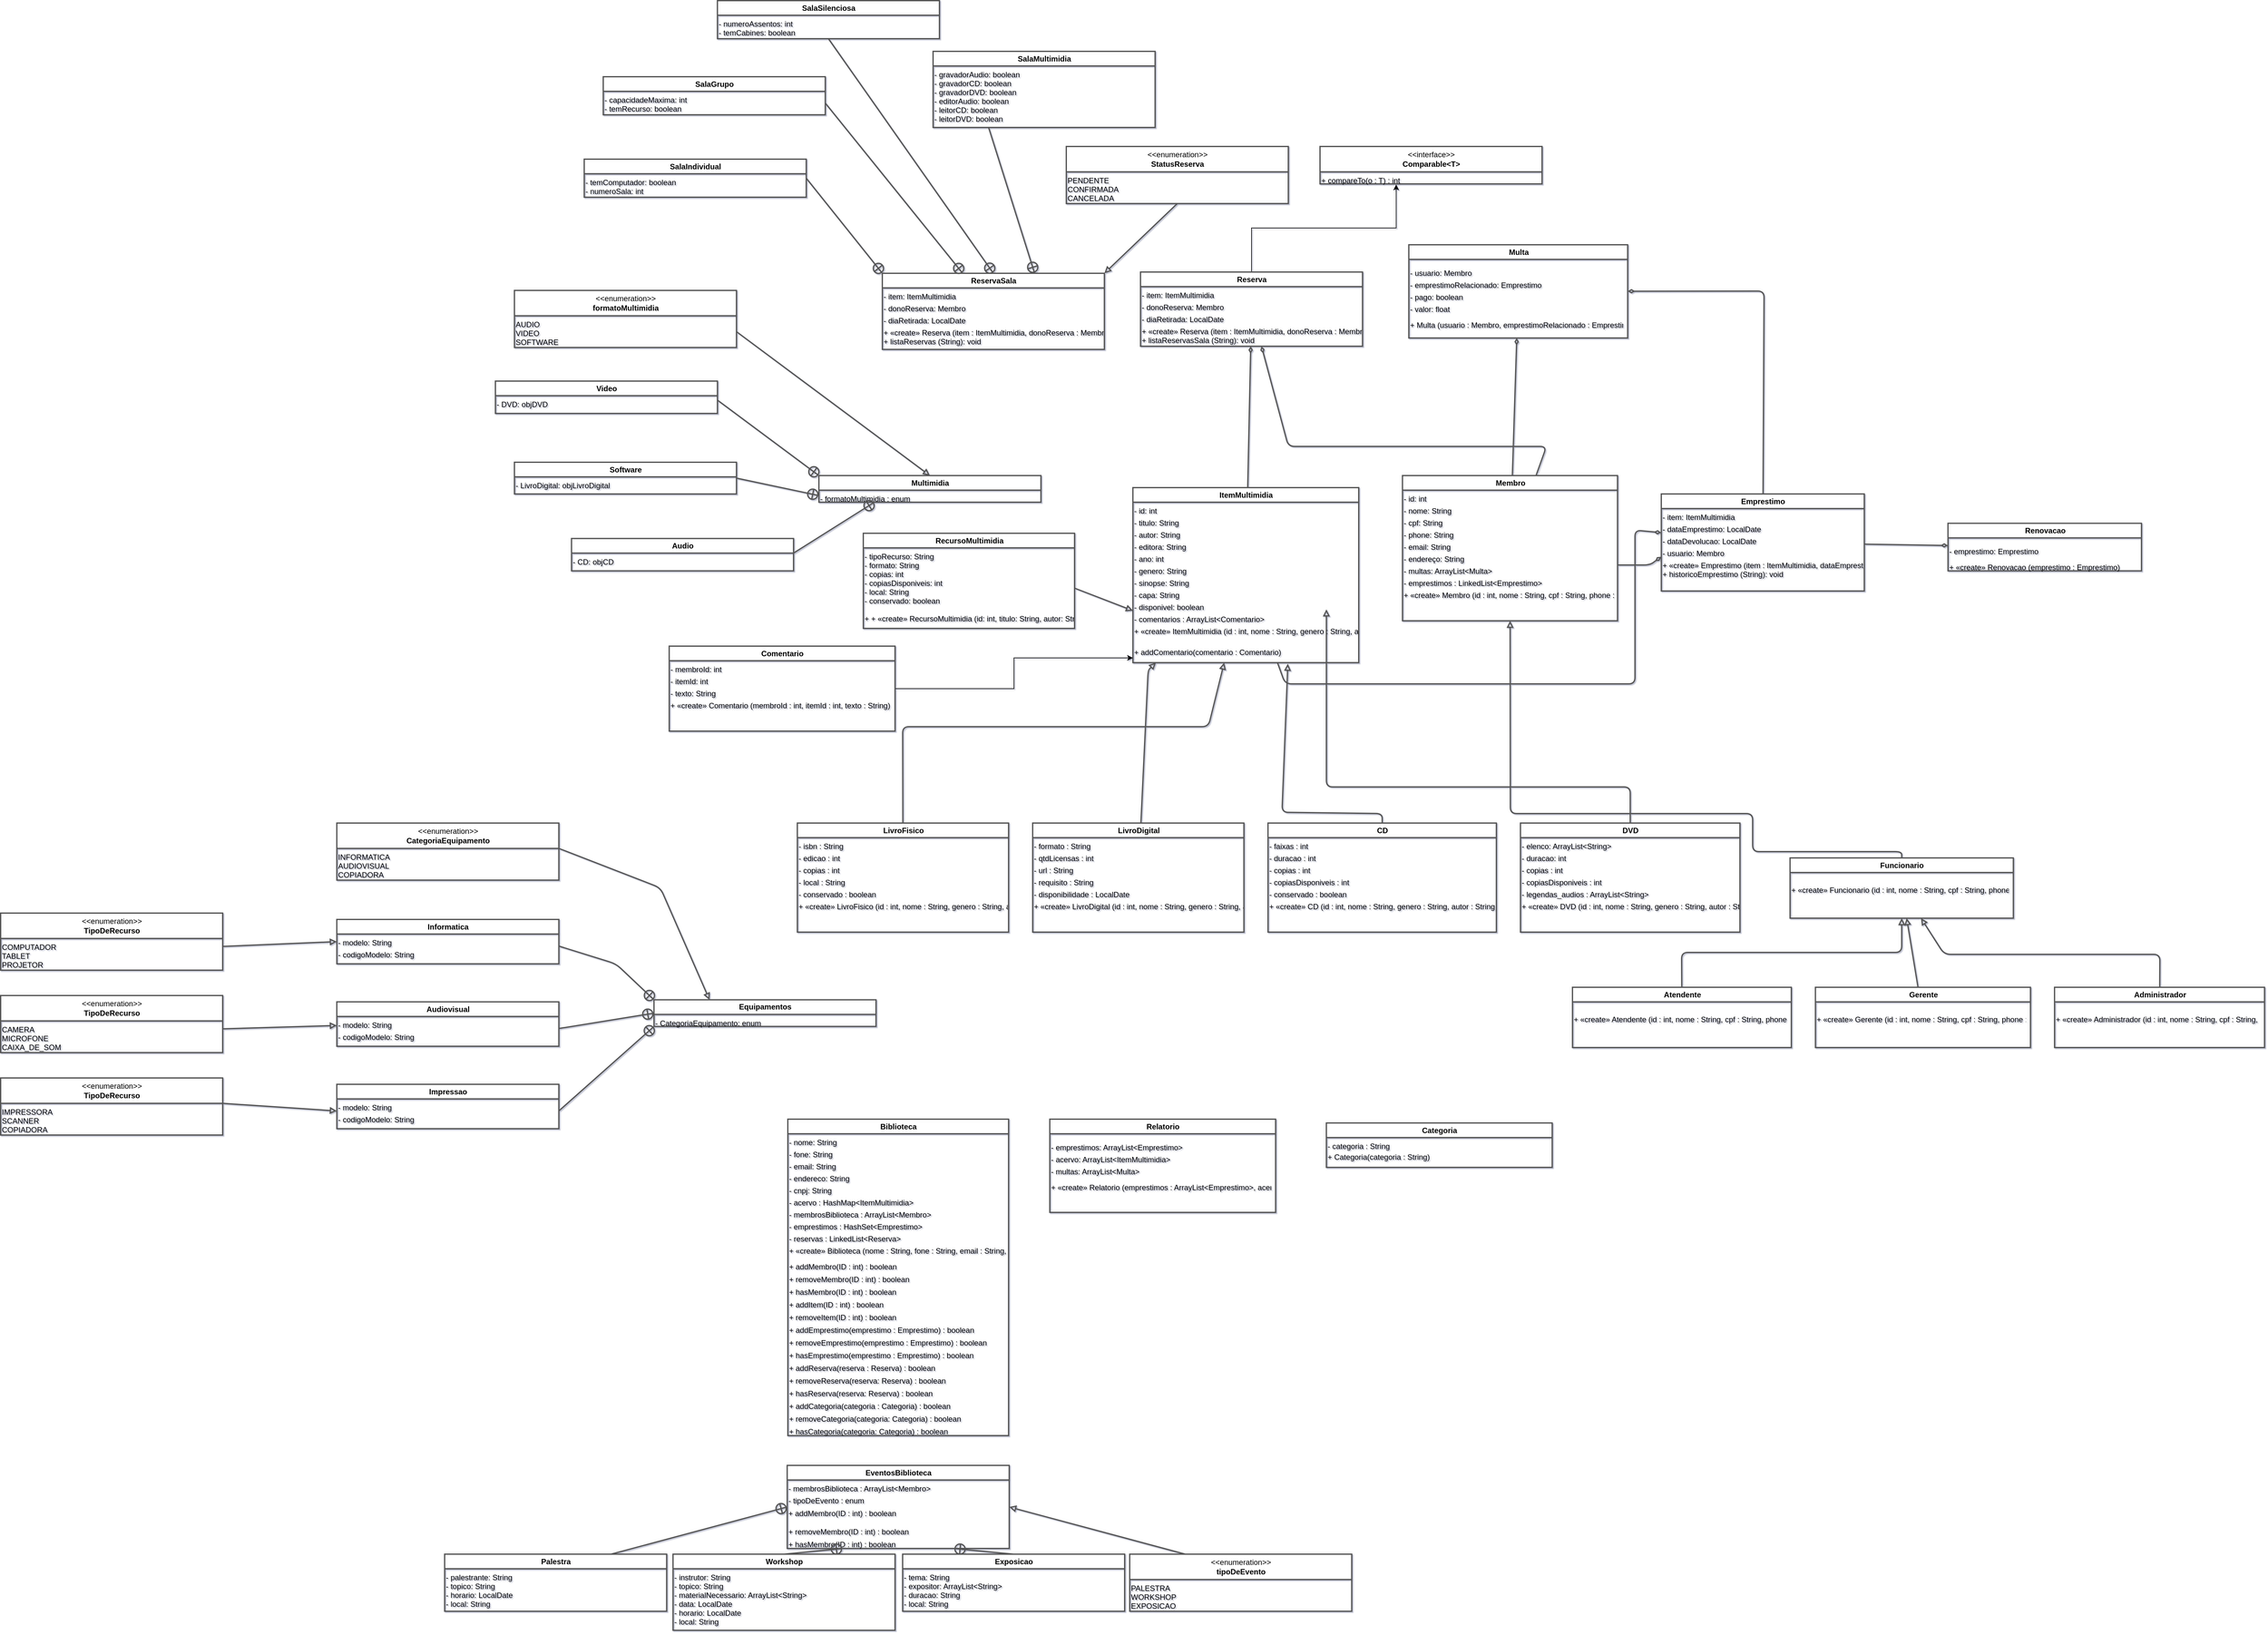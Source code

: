 <mxfile version="21.7.5" type="device">
  <diagram id="p37bd9b59f6854766ac0c3a6f68ef0c08_802432798" name="library">
    <mxGraphModel dx="2696" dy="1754" grid="1" gridSize="10" guides="1" tooltips="1" connect="1" arrows="1" fold="1" page="1" pageScale="1" pageWidth="850" pageHeight="1100" math="0" shadow="1">
      <root>
        <mxCell id="0" />
        <mxCell id="1" parent="0" />
        <mxCell id="3de217dc159946418a48439468bd26b7" value="" style="startArrow=diamondThin;startFill=0;endArrow=none;endFill=0;html=1;strokeColor=#555555;strokeWidth=2;shadow=1fillColor=#F2F2F2;" parent="1" source="750d695c446f47dfaca1e49f6bc99f50" target="7b51b3859f4741ab8440961cbaa6d530" edge="1">
          <mxGeometry x="953" y="147" width="81" height="212" as="geometry">
            <mxPoint x="993" y="147" as="sourcePoint" />
            <mxPoint x="993" y="358" as="targetPoint" />
          </mxGeometry>
        </mxCell>
        <mxCell id="7b51b3859f4741ab8440961cbaa6d530" value="ItemMultimidia" style="swimlane;childLayout=stackLayout;horizontal=1;horizontalStack=0;resizeParent=1;resizeParentMax=0;resizeLast=0;collapsible=1;html=1;strokeColor=#555555;strokeWidth=2;shadow=1fillColor=#F2F2F2;" parent="1" vertex="1">
          <mxGeometry x="815" y="358" width="356" height="276" as="geometry" />
        </mxCell>
        <mxCell id="a9e3dbe1d3b3a44e09e2bd3cc3151cbb9252" value="- id: int" style="text;portConstraint=eastwest;overflow=hidden;rotatable=0;" parent="7b51b3859f4741ab8440961cbaa6d530" vertex="1">
          <mxGeometry y="23" width="356" height="19" as="geometry" />
        </mxCell>
        <mxCell id="a9053ff605db44b50b0110128f263563d252" value="- titulo: String" style="text;portConstraint=eastwest;overflow=hidden;rotatable=0;" parent="7b51b3859f4741ab8440961cbaa6d530" vertex="1">
          <mxGeometry y="42" width="356" height="19" as="geometry" />
        </mxCell>
        <mxCell id="a2d24f474f6284231943f9ec85da9eb00253" value="- autor: String" style="text;portConstraint=eastwest;overflow=hidden;rotatable=0;" parent="7b51b3859f4741ab8440961cbaa6d530" vertex="1">
          <mxGeometry y="61" width="356" height="19" as="geometry" />
        </mxCell>
        <mxCell id="a3ed324a3380c4290bb2b8b1d02358557253" value="- editora: String" style="text;portConstraint=eastwest;overflow=hidden;rotatable=0;" parent="7b51b3859f4741ab8440961cbaa6d530" vertex="1">
          <mxGeometry y="80" width="356" height="19" as="geometry" />
        </mxCell>
        <mxCell id="ad3393fe65f0a4356b60c2a44cb1f9c10253" value="- ano: int" style="text;portConstraint=eastwest;overflow=hidden;rotatable=0;" parent="7b51b3859f4741ab8440961cbaa6d530" vertex="1">
          <mxGeometry y="99" width="356" height="19" as="geometry" />
        </mxCell>
        <mxCell id="Hdk1bRO7CdY3modIrQtD-20" value="- genero: String" style="text;portConstraint=eastwest;overflow=hidden;rotatable=0;" parent="7b51b3859f4741ab8440961cbaa6d530" vertex="1">
          <mxGeometry y="118" width="356" height="19" as="geometry" />
        </mxCell>
        <mxCell id="Hdk1bRO7CdY3modIrQtD-21" value="- sinopse: String" style="text;portConstraint=eastwest;overflow=hidden;rotatable=0;" parent="7b51b3859f4741ab8440961cbaa6d530" vertex="1">
          <mxGeometry y="137" width="356" height="19" as="geometry" />
        </mxCell>
        <mxCell id="Hdk1bRO7CdY3modIrQtD-22" value="- capa: String" style="text;portConstraint=eastwest;overflow=hidden;rotatable=0;" parent="7b51b3859f4741ab8440961cbaa6d530" vertex="1">
          <mxGeometry y="156" width="356" height="19" as="geometry" />
        </mxCell>
        <mxCell id="a8ce10ce505704f73aec677658c6fa811253" value="- disponivel: boolean" style="text;portConstraint=eastwest;overflow=hidden;rotatable=0;" parent="7b51b3859f4741ab8440961cbaa6d530" vertex="1">
          <mxGeometry y="175" width="356" height="19" as="geometry" />
        </mxCell>
        <mxCell id="Hdk1bRO7CdY3modIrQtD-23" value="- comentarios : ArrayList&lt;Comentario&gt; " style="text;portConstraint=eastwest;overflow=hidden;rotatable=0;" parent="7b51b3859f4741ab8440961cbaa6d530" vertex="1">
          <mxGeometry y="194" width="356" height="19" as="geometry" />
        </mxCell>
        <mxCell id="Hdk1bRO7CdY3modIrQtD-26" value="+ «create» ItemMultimidia (id : int, nome : String, genero : String, autor : String, ano : String, disponivel : boolean)" style="text;portConstraint=eastwest;overflow=hidden;rotatable=0;" parent="7b51b3859f4741ab8440961cbaa6d530" vertex="1">
          <mxGeometry y="213" width="356" height="33" as="geometry" />
        </mxCell>
        <mxCell id="o358498f393b54876945f960a26d83ded259" value="+ addComentario(comentario : Comentario)" style="text;portConstraint=eastwest;overflow=hidden;rotatable=0;" parent="7b51b3859f4741ab8440961cbaa6d530" vertex="1">
          <mxGeometry y="246" width="356" height="30" as="geometry" />
        </mxCell>
        <mxCell id="Hdk1bRO7CdY3modIrQtD-25" style="edgeStyle=orthogonalEdgeStyle;rounded=0;orthogonalLoop=1;jettySize=auto;html=1;entryX=0.5;entryY=1;entryDx=0;entryDy=0;" parent="7b51b3859f4741ab8440961cbaa6d530" source="7b51b3859f4741ab8440961cbaa6d530" target="o358498f393b54876945f960a26d83ded259" edge="1">
          <mxGeometry relative="1" as="geometry" />
        </mxCell>
        <mxCell id="ac202d108b43428399f6237054c8ca0f" value="Renovacao" style="swimlane;childLayout=stackLayout;horizontal=1;horizontalStack=0;resizeParent=1;resizeParentMax=0;resizeLast=0;collapsible=1;html=1;strokeColor=#555555;strokeWidth=2;shadow=1fillColor=#F2F2F2;" parent="1" vertex="1">
          <mxGeometry x="2100" y="414.25" width="305" height="75" as="geometry" />
        </mxCell>
        <mxCell id="a7e2269adfb7d41eca360b56fb958388d283" value="- emprestimo: Emprestimo" style="text;portConstraint=eastwest;overflow=hidden;rotatable=0;" parent="ac202d108b43428399f6237054c8ca0f" vertex="1">
          <mxGeometry y="30.826" width="299" height="19" as="geometry" />
        </mxCell>
        <mxCell id="oa021e7dc1a324f8880f3be25fa01cdee283" value="+ «create» Renovacao (emprestimo : Emprestimo)" style="text;portConstraint=eastwest;overflow=hidden;rotatable=0;" parent="ac202d108b43428399f6237054c8ca0f" vertex="1">
          <mxGeometry y="55.826" width="299" height="19" as="geometry" />
        </mxCell>
        <mxCell id="9b908b8025334ad98edbbb848cc3a69e" value="Multa" style="swimlane;childLayout=stackLayout;horizontal=1;horizontalStack=0;resizeParent=1;resizeParentMax=0;resizeLast=0;collapsible=1;html=1;strokeColor=#555555;strokeWidth=2;shadow=1fillColor=#F2F2F2;" parent="1" vertex="1">
          <mxGeometry x="1250" y="-25" width="345" height="147" as="geometry" />
        </mxCell>
        <mxCell id="a91cd42d75d904c03a9c3065b9f06b9a1290" value="- usuario: Membro" style="text;portConstraint=eastwest;overflow=hidden;rotatable=0;" parent="9b908b8025334ad98edbbb848cc3a69e" vertex="1">
          <mxGeometry y="30.826" width="339" height="19" as="geometry" />
        </mxCell>
        <mxCell id="ac611e453952d470aa0d77f7ec3cac6bf290" value="- emprestimoRelacionado: Emprestimo" style="text;portConstraint=eastwest;overflow=hidden;rotatable=0;" parent="9b908b8025334ad98edbbb848cc3a69e" vertex="1">
          <mxGeometry y="49.826" width="339" height="19" as="geometry" />
        </mxCell>
        <mxCell id="a30627335d6ea468bb51201f82b734608290" value="- pago: boolean" style="text;portConstraint=eastwest;overflow=hidden;rotatable=0;" parent="9b908b8025334ad98edbbb848cc3a69e" vertex="1">
          <mxGeometry y="68.826" width="339" height="19" as="geometry" />
        </mxCell>
        <mxCell id="acb127990ba494b2685f59ddb8a80af0c290" value="- valor: float" style="text;portConstraint=eastwest;overflow=hidden;rotatable=0;" parent="9b908b8025334ad98edbbb848cc3a69e" vertex="1">
          <mxGeometry y="87.826" width="339" height="19" as="geometry" />
        </mxCell>
        <mxCell id="o7041e1156ae442dc8f49fdc94276baf2290" value="+ Multa (usuario : Membro, emprestimoRelacionado : Emprestimo, pago : boolean, valor : float)" style="text;portConstraint=eastwest;overflow=hidden;rotatable=0;" parent="9b908b8025334ad98edbbb848cc3a69e" vertex="1">
          <mxGeometry y="112.826" width="339" height="37" as="geometry" />
        </mxCell>
        <mxCell id="98349e3afad4463e81128fdacc86d5b3" value="" style="endArrow=block;startArrow=none;endFill=0;startFill=0;html=1;strokeColor=#555555;strokeWidth=2;shadow=1fillColor=#F2F2F2;" parent="1" source="eb095f1c2f36481da3bc40133ddf4d5b" target="d16423c4f56247cc907c60d706bee006" edge="1">
          <mxGeometry x="1670" y="1027" width="367" height="129" as="geometry">
            <mxPoint x="1680" y="1146" as="sourcePoint" />
            <mxPoint x="2027" y="1037" as="targetPoint" />
            <Array as="points">
              <mxPoint x="1680" y="1091" />
              <mxPoint x="2027" y="1091" />
            </Array>
          </mxGeometry>
        </mxCell>
        <mxCell id="763bef23f9b24ad8a9ad205b1e7f8405" value="" style="startArrow=diamondThin;startFill=0;endArrow=none;endFill=0;html=1;strokeColor=#555555;strokeWidth=2;shadow=1fillColor=#F2F2F2;" parent="1" source="a31b603570a84d62bfeac9466dcc0132" target="7b51b3859f4741ab8440961cbaa6d530" edge="1">
          <mxGeometry x="1015" y="400" width="634" height="301.913" as="geometry">
            <mxPoint x="1648" y="425" as="sourcePoint" />
            <mxPoint x="1055" y="549" as="targetPoint" />
            <Array as="points">
              <mxPoint x="1606.5" y="425" />
              <mxPoint x="1606.5" y="667.5" />
              <mxPoint x="1055" y="667.5" />
            </Array>
          </mxGeometry>
        </mxCell>
        <mxCell id="30a6704499814e7495846e8935c2945b" value="Biblioteca" style="swimlane;childLayout=stackLayout;horizontal=1;horizontalStack=0;resizeParent=1;resizeParentMax=0;resizeLast=0;collapsible=1;html=1;strokeColor=#555555;strokeWidth=2;shadow=1fillColor=#F2F2F2;" parent="1" vertex="1">
          <mxGeometry x="271" y="1354" width="348" height="499" as="geometry" />
        </mxCell>
        <mxCell id="a82bc6de943204bc7b48869992ea38ac7285" value="- nome: String" style="text;portConstraint=eastwest;overflow=hidden;rotatable=0;" parent="30a6704499814e7495846e8935c2945b" vertex="1">
          <mxGeometry y="23" width="348" height="19" as="geometry" />
        </mxCell>
        <mxCell id="aad3405b4044c475588083a8c619a825c285" value="- fone: String" style="text;portConstraint=eastwest;overflow=hidden;rotatable=0;" parent="30a6704499814e7495846e8935c2945b" vertex="1">
          <mxGeometry y="42" width="348" height="19" as="geometry" />
        </mxCell>
        <mxCell id="a13a75b98fa1945828b10a9f2124bab44285" value="- email: String" style="text;portConstraint=eastwest;overflow=hidden;rotatable=0;" parent="30a6704499814e7495846e8935c2945b" vertex="1">
          <mxGeometry y="61" width="348" height="19" as="geometry" />
        </mxCell>
        <mxCell id="a00431027fe2d4932a6c6d4a3754dbcfc287" value="- endereco: String" style="text;portConstraint=eastwest;overflow=hidden;rotatable=0;" parent="30a6704499814e7495846e8935c2945b" vertex="1">
          <mxGeometry y="80" width="348" height="19" as="geometry" />
        </mxCell>
        <mxCell id="a001ee642c50547beb6f47c29be4d22da287" value="- cnpj: String" style="text;portConstraint=eastwest;overflow=hidden;rotatable=0;" parent="30a6704499814e7495846e8935c2945b" vertex="1">
          <mxGeometry y="99" width="348" height="19" as="geometry" />
        </mxCell>
        <mxCell id="aa6f2db840195406e8a165615e0391b28287" value="- acervo : HashMap&lt;ItemMultimidia&gt;" style="text;portConstraint=eastwest;overflow=hidden;rotatable=0;" parent="30a6704499814e7495846e8935c2945b" vertex="1">
          <mxGeometry y="118" width="348" height="19" as="geometry" />
        </mxCell>
        <mxCell id="Hdk1bRO7CdY3modIrQtD-1" value="- membrosBiblioteca : ArrayList&lt;Membro&gt;" style="text;portConstraint=eastwest;overflow=hidden;rotatable=0;" parent="30a6704499814e7495846e8935c2945b" vertex="1">
          <mxGeometry y="137" width="348" height="19" as="geometry" />
        </mxCell>
        <mxCell id="Hdk1bRO7CdY3modIrQtD-2" value="- emprestimos : HashSet&lt;Emprestimo&gt;" style="text;portConstraint=eastwest;overflow=hidden;rotatable=0;" parent="30a6704499814e7495846e8935c2945b" vertex="1">
          <mxGeometry y="156" width="348" height="19" as="geometry" />
        </mxCell>
        <mxCell id="OWmCh8026ZRvsSiSkX18-1" value="- reservas : LinkedList&lt;Reserva&gt;" style="text;portConstraint=eastwest;overflow=hidden;rotatable=0;" vertex="1" parent="30a6704499814e7495846e8935c2945b">
          <mxGeometry y="175" width="348" height="19" as="geometry" />
        </mxCell>
        <mxCell id="o4472dda964be44bebcc170365ed9ad90287" value="+ «create» Biblioteca (nome : String, fone : String, email : String, endereco : String, cnpj : String, acervo : ArrayList&lt;ItemMultimidia&gt;)" style="text;portConstraint=eastwest;overflow=hidden;rotatable=0;" parent="30a6704499814e7495846e8935c2945b" vertex="1">
          <mxGeometry y="194" width="348" height="25" as="geometry" />
        </mxCell>
        <mxCell id="Hdk1bRO7CdY3modIrQtD-3" value="+ addMembro(ID : int) : boolean" style="text;portConstraint=eastwest;overflow=hidden;rotatable=0;" parent="30a6704499814e7495846e8935c2945b" vertex="1">
          <mxGeometry y="219" width="348" height="20" as="geometry" />
        </mxCell>
        <mxCell id="Hdk1bRO7CdY3modIrQtD-5" value="+ removeMembro(ID : int) : boolean" style="text;portConstraint=eastwest;overflow=hidden;rotatable=0;" parent="30a6704499814e7495846e8935c2945b" vertex="1">
          <mxGeometry y="239" width="348" height="20" as="geometry" />
        </mxCell>
        <mxCell id="Hdk1bRO7CdY3modIrQtD-7" value="+ hasMembro(ID : int) : boolean" style="text;portConstraint=eastwest;overflow=hidden;rotatable=0;" parent="30a6704499814e7495846e8935c2945b" vertex="1">
          <mxGeometry y="259" width="348" height="20" as="geometry" />
        </mxCell>
        <mxCell id="Hdk1bRO7CdY3modIrQtD-9" value="+ addItem(ID : int) : boolean" style="text;portConstraint=eastwest;overflow=hidden;rotatable=0;" parent="30a6704499814e7495846e8935c2945b" vertex="1">
          <mxGeometry y="279" width="348" height="20" as="geometry" />
        </mxCell>
        <mxCell id="Hdk1bRO7CdY3modIrQtD-10" value="+ removeItem(ID : int) : boolean" style="text;portConstraint=eastwest;overflow=hidden;rotatable=0;" parent="30a6704499814e7495846e8935c2945b" vertex="1">
          <mxGeometry y="299" width="348" height="20" as="geometry" />
        </mxCell>
        <mxCell id="Hdk1bRO7CdY3modIrQtD-8" value="+ addEmprestimo(emprestimo : Emprestimo) : boolean" style="text;portConstraint=eastwest;overflow=hidden;rotatable=0;" parent="30a6704499814e7495846e8935c2945b" vertex="1">
          <mxGeometry y="319" width="348" height="20" as="geometry" />
        </mxCell>
        <mxCell id="Hdk1bRO7CdY3modIrQtD-12" value="+ removeEmprestimo(emprestimo : Emprestimo) : boolean" style="text;portConstraint=eastwest;overflow=hidden;rotatable=0;" parent="30a6704499814e7495846e8935c2945b" vertex="1">
          <mxGeometry y="339" width="348" height="20" as="geometry" />
        </mxCell>
        <mxCell id="OWmCh8026ZRvsSiSkX18-4" value="+ hasEmprestimo(emprestimo : Emprestimo) : boolean" style="text;portConstraint=eastwest;overflow=hidden;rotatable=0;" vertex="1" parent="30a6704499814e7495846e8935c2945b">
          <mxGeometry y="359" width="348" height="20" as="geometry" />
        </mxCell>
        <mxCell id="OWmCh8026ZRvsSiSkX18-2" value="+ addReserva(reserva : Reserva) : boolean" style="text;portConstraint=eastwest;overflow=hidden;rotatable=0;" vertex="1" parent="30a6704499814e7495846e8935c2945b">
          <mxGeometry y="379" width="348" height="20" as="geometry" />
        </mxCell>
        <mxCell id="OWmCh8026ZRvsSiSkX18-3" value="+ removeReserva(reserva: Reserva) : boolean" style="text;portConstraint=eastwest;overflow=hidden;rotatable=0;" vertex="1" parent="30a6704499814e7495846e8935c2945b">
          <mxGeometry y="399" width="348" height="20" as="geometry" />
        </mxCell>
        <mxCell id="Hdk1bRO7CdY3modIrQtD-11" value="+ hasReserva(reserva: Reserva) : boolean" style="text;portConstraint=eastwest;overflow=hidden;rotatable=0;" parent="30a6704499814e7495846e8935c2945b" vertex="1">
          <mxGeometry y="419" width="348" height="20" as="geometry" />
        </mxCell>
        <mxCell id="OWmCh8026ZRvsSiSkX18-5" value="+ addCategoria(categoria : Categoria) : boolean" style="text;portConstraint=eastwest;overflow=hidden;rotatable=0;" vertex="1" parent="30a6704499814e7495846e8935c2945b">
          <mxGeometry y="439" width="348" height="20" as="geometry" />
        </mxCell>
        <mxCell id="OWmCh8026ZRvsSiSkX18-6" value="+ removeCategoria(categoria: Categoria) : boolean" style="text;portConstraint=eastwest;overflow=hidden;rotatable=0;" vertex="1" parent="30a6704499814e7495846e8935c2945b">
          <mxGeometry y="459" width="348" height="20" as="geometry" />
        </mxCell>
        <mxCell id="OWmCh8026ZRvsSiSkX18-7" value="+ hasCategoria(categoria: Categoria) : boolean" style="text;portConstraint=eastwest;overflow=hidden;rotatable=0;" vertex="1" parent="30a6704499814e7495846e8935c2945b">
          <mxGeometry y="479" width="348" height="20" as="geometry" />
        </mxCell>
        <mxCell id="8e8b5624eab444658d67d63d186cf1ea" value="CD" style="swimlane;childLayout=stackLayout;horizontal=1;horizontalStack=0;resizeParent=1;resizeParentMax=0;resizeLast=0;collapsible=1;html=1;strokeColor=#555555;strokeWidth=2;shadow=1fillColor=#F2F2F2;" parent="1" vertex="1">
          <mxGeometry x="1028" y="887" width="360" height="172" as="geometry" />
        </mxCell>
        <mxCell id="a7ef735b1b3534654ae1aedb2536d6e09284" value="- faixas : int" style="text;portConstraint=eastwest;overflow=hidden;rotatable=0;" parent="8e8b5624eab444658d67d63d186cf1ea" vertex="1">
          <mxGeometry y="23" width="360" height="19" as="geometry" />
        </mxCell>
        <mxCell id="ae7a2b139d098462594b36899ecc4bd8b284" value="- duracao : int" style="text;portConstraint=eastwest;overflow=hidden;rotatable=0;" parent="8e8b5624eab444658d67d63d186cf1ea" vertex="1">
          <mxGeometry y="42" width="360" height="19" as="geometry" />
        </mxCell>
        <mxCell id="OWmCh8026ZRvsSiSkX18-11" value="- copias : int" style="text;portConstraint=eastwest;overflow=hidden;rotatable=0;" vertex="1" parent="8e8b5624eab444658d67d63d186cf1ea">
          <mxGeometry y="61" width="360" height="19" as="geometry" />
        </mxCell>
        <mxCell id="OWmCh8026ZRvsSiSkX18-12" value="- copiasDisponiveis : int" style="text;portConstraint=eastwest;overflow=hidden;rotatable=0;" vertex="1" parent="8e8b5624eab444658d67d63d186cf1ea">
          <mxGeometry y="80" width="360" height="19" as="geometry" />
        </mxCell>
        <mxCell id="OWmCh8026ZRvsSiSkX18-13" value="- conservado : boolean" style="text;portConstraint=eastwest;overflow=hidden;rotatable=0;" vertex="1" parent="8e8b5624eab444658d67d63d186cf1ea">
          <mxGeometry y="99" width="360" height="19" as="geometry" />
        </mxCell>
        <mxCell id="oa89645d8170447b59d827f4a41e2adcd284" value="+ «create» CD (id : int, nome : String, genero : String, autor : String, ano : String, disponivel : boolean, estudio : String, tamanhoArquivo : float)" style="text;portConstraint=eastwest;overflow=hidden;rotatable=0;" parent="8e8b5624eab444658d67d63d186cf1ea" vertex="1">
          <mxGeometry y="118" width="360" height="54" as="geometry" />
        </mxCell>
        <mxCell id="de872e140cec4520bc8597d99540006d" value="" style="startArrow=diamondThin;startFill=0;endArrow=none;endFill=0;html=1;strokeColor=#555555;strokeWidth=2;shadow=1fillColor=#F2F2F2;exitX=0;exitY=0;exitDx=0;exitDy=0;" parent="1" source="o4db6b092f45548c98efa4481ca5813e5289" edge="1">
          <mxGeometry x="765" y="457" width="884" height="336" as="geometry">
            <mxPoint x="1648" y="482" as="sourcePoint" />
            <mxPoint x="1580" y="480" as="targetPoint" />
            <Array as="points">
              <mxPoint x="1630" y="480" />
            </Array>
          </mxGeometry>
        </mxCell>
        <mxCell id="caf0a0fd16a84841b270076759943cde" value="LivroFisico" style="swimlane;childLayout=stackLayout;horizontal=1;horizontalStack=0;resizeParent=1;resizeParentMax=0;resizeLast=0;collapsible=1;html=1;strokeColor=#555555;strokeWidth=2;shadow=1fillColor=#F2F2F2;" parent="1" vertex="1">
          <mxGeometry x="286" y="887" width="333" height="172" as="geometry" />
        </mxCell>
        <mxCell id="a4b9a42e1a2174d54b8641a2647b5f455297" value="- isbn : String" style="text;portConstraint=eastwest;overflow=hidden;rotatable=0;" parent="caf0a0fd16a84841b270076759943cde" vertex="1">
          <mxGeometry y="23" width="333" height="19" as="geometry" />
        </mxCell>
        <mxCell id="OWmCh8026ZRvsSiSkX18-27" value="- edicao : int" style="text;portConstraint=eastwest;overflow=hidden;rotatable=0;" vertex="1" parent="caf0a0fd16a84841b270076759943cde">
          <mxGeometry y="42" width="333" height="19" as="geometry" />
        </mxCell>
        <mxCell id="OWmCh8026ZRvsSiSkX18-29" value="- copias : int" style="text;portConstraint=eastwest;overflow=hidden;rotatable=0;" vertex="1" parent="caf0a0fd16a84841b270076759943cde">
          <mxGeometry y="61" width="333" height="19" as="geometry" />
        </mxCell>
        <mxCell id="OWmCh8026ZRvsSiSkX18-30" value="- local : String" style="text;portConstraint=eastwest;overflow=hidden;rotatable=0;" vertex="1" parent="caf0a0fd16a84841b270076759943cde">
          <mxGeometry y="80" width="333" height="19" as="geometry" />
        </mxCell>
        <mxCell id="OWmCh8026ZRvsSiSkX18-28" value="- conservado : boolean" style="text;portConstraint=eastwest;overflow=hidden;rotatable=0;" vertex="1" parent="caf0a0fd16a84841b270076759943cde">
          <mxGeometry y="99" width="333" height="19" as="geometry" />
        </mxCell>
        <mxCell id="o6b5f55008fe24fad8548ceec09bc714e297" value="+ «create» LivroFisico (id : int, nome : String, genero : String, autor : String, ano : String, disponivel : boolean, numeroPaginas : int)" style="text;portConstraint=eastwest;overflow=hidden;rotatable=0;" parent="caf0a0fd16a84841b270076759943cde" vertex="1">
          <mxGeometry y="118" width="333" height="54" as="geometry" />
        </mxCell>
        <mxCell id="053b7ff0ea4443c38d4439765a249ca6" value="DVD" style="swimlane;childLayout=stackLayout;horizontal=1;horizontalStack=0;resizeParent=1;resizeParentMax=0;resizeLast=0;collapsible=1;html=1;strokeColor=#555555;strokeWidth=2;shadow=1fillColor=#F2F2F2;" parent="1" vertex="1">
          <mxGeometry x="1426" y="887" width="346" height="172" as="geometry" />
        </mxCell>
        <mxCell id="a46ba94029e6b4fdea4a6cf5c9519b6b4284" value="- elenco: ArrayList&lt;String&gt;" style="text;portConstraint=eastwest;overflow=hidden;rotatable=0;" parent="053b7ff0ea4443c38d4439765a249ca6" vertex="1">
          <mxGeometry y="23" width="346" height="19" as="geometry" />
        </mxCell>
        <mxCell id="a1b663cee3dad41e5a35a0bd2e3637bfc284" value="- duracao: int" style="text;portConstraint=eastwest;overflow=hidden;rotatable=0;" parent="053b7ff0ea4443c38d4439765a249ca6" vertex="1">
          <mxGeometry y="42" width="346" height="19" as="geometry" />
        </mxCell>
        <mxCell id="OWmCh8026ZRvsSiSkX18-14" value="- copias : int" style="text;portConstraint=eastwest;overflow=hidden;rotatable=0;" vertex="1" parent="053b7ff0ea4443c38d4439765a249ca6">
          <mxGeometry y="61" width="346" height="19" as="geometry" />
        </mxCell>
        <mxCell id="OWmCh8026ZRvsSiSkX18-15" value="- copiasDisponiveis : int" style="text;portConstraint=eastwest;overflow=hidden;rotatable=0;" vertex="1" parent="053b7ff0ea4443c38d4439765a249ca6">
          <mxGeometry y="80" width="346" height="19" as="geometry" />
        </mxCell>
        <mxCell id="OWmCh8026ZRvsSiSkX18-16" value="- legendas_audios : ArrayList&lt;String&gt;" style="text;portConstraint=eastwest;overflow=hidden;rotatable=0;" vertex="1" parent="053b7ff0ea4443c38d4439765a249ca6">
          <mxGeometry y="99" width="346" height="19" as="geometry" />
        </mxCell>
        <mxCell id="o789ce871481b48d1958b1225397278df284" value="+ «create» DVD (id : int, nome : String, genero : String, autor : String, ano : String, disponivel : boolean, estudio : String, tamanhoArquivo : float)" style="text;portConstraint=eastwest;overflow=hidden;rotatable=0;" parent="053b7ff0ea4443c38d4439765a249ca6" vertex="1">
          <mxGeometry y="118" width="346" height="54" as="geometry" />
        </mxCell>
        <mxCell id="55dbd6a922a04dd6b03bd169adce1d91" value="Relatorio" style="swimlane;childLayout=stackLayout;horizontal=1;horizontalStack=0;resizeParent=1;resizeParentMax=0;resizeLast=0;collapsible=1;html=1;strokeColor=#555555;strokeWidth=2;shadow=1fillColor=#F2F2F2;" parent="1" vertex="1">
          <mxGeometry x="684" y="1354" width="356" height="147" as="geometry" />
        </mxCell>
        <mxCell id="a118506b707294131a133ad80129c5dfc289" value="- emprestimos: ArrayList&lt;Emprestimo&gt;" style="text;portConstraint=eastwest;overflow=hidden;rotatable=0;" parent="55dbd6a922a04dd6b03bd169adce1d91" vertex="1">
          <mxGeometry y="30.826" width="350" height="19" as="geometry" />
        </mxCell>
        <mxCell id="aba142daf7c624c2ab04e8b1da9915b1a289" value="- acervo: ArrayList&lt;ItemMultimidia&gt;" style="text;portConstraint=eastwest;overflow=hidden;rotatable=0;" parent="55dbd6a922a04dd6b03bd169adce1d91" vertex="1">
          <mxGeometry y="49.826" width="350" height="19" as="geometry" />
        </mxCell>
        <mxCell id="abdb2bd2c941b445ea6581d42f88d8c84290" value="- multas: ArrayList&lt;Multa&gt;" style="text;portConstraint=eastwest;overflow=hidden;rotatable=0;" parent="55dbd6a922a04dd6b03bd169adce1d91" vertex="1">
          <mxGeometry y="68.826" width="350" height="19" as="geometry" />
        </mxCell>
        <mxCell id="oeb6ae79e1dc642129abe86c6c4cbd70e290" value="+ «create» Relatorio (emprestimos : ArrayList&lt;Emprestimo&gt;, acervo : ArrayList&lt;ItemMultimidia&gt;, multas : ArrayList&lt;Multa&gt;)" style="text;portConstraint=eastwest;overflow=hidden;rotatable=0;" parent="55dbd6a922a04dd6b03bd169adce1d91" vertex="1">
          <mxGeometry y="93.826" width="350" height="54" as="geometry" />
        </mxCell>
        <mxCell id="0190dd56a010477fa57b2b83e8e8f4dc" value="" style="endArrow=block;startArrow=none;endFill=0;startFill=0;html=1;strokeColor=#555555;strokeWidth=2;shadow=1fillColor=#F2F2F2;" parent="1" source="d16423c4f56247cc907c60d706bee006" target="6d1231ac8dc84af4a180692e4535df3b" edge="1">
          <mxGeometry x="1400" y="554" width="637" height="398" as="geometry">
            <mxPoint x="2027" y="942" as="sourcePoint" />
            <mxPoint x="1410" y="564" as="targetPoint" />
            <Array as="points">
              <mxPoint x="2027" y="932" />
              <mxPoint x="1792" y="932" />
              <mxPoint x="1792" y="872" />
              <mxPoint x="1410" y="872" />
            </Array>
          </mxGeometry>
        </mxCell>
        <mxCell id="42e553c26f91463a8031080a08dc2146" value="" style="startArrow=diamondThin;startFill=0;endArrow=none;endFill=0;html=1;strokeColor=#555555;strokeWidth=2;shadow=1fillColor=#F2F2F2;" parent="1" source="9b908b8025334ad98edbbb848cc3a69e" target="a31b603570a84d62bfeac9466dcc0132" edge="1">
          <mxGeometry x="1595" y="23" width="256" height="346" as="geometry">
            <mxPoint x="1595" y="48" as="sourcePoint" />
            <mxPoint x="1810" y="368" as="targetPoint" />
            <Array as="points">
              <mxPoint x="1810" y="48" />
            </Array>
          </mxGeometry>
        </mxCell>
        <mxCell id="a31b603570a84d62bfeac9466dcc0132" value="Emprestimo" style="swimlane;childLayout=stackLayout;horizontal=1;horizontalStack=0;resizeParent=1;resizeParentMax=0;resizeLast=0;collapsible=1;html=1;strokeColor=#555555;strokeWidth=2;shadow=1fillColor=#F2F2F2;" parent="1" vertex="1">
          <mxGeometry x="1648" y="368" width="320" height="153" as="geometry" />
        </mxCell>
        <mxCell id="ab72d654bac2d47b2939a9862943dee7f288" value="- item: ItemMultimidia" style="text;portConstraint=eastwest;overflow=hidden;rotatable=0;" parent="a31b603570a84d62bfeac9466dcc0132" vertex="1">
          <mxGeometry y="23" width="320" height="19" as="geometry" />
        </mxCell>
        <mxCell id="a67629a57707348b0bcec4d285e04d1fc288" value="- dataEmprestimo: LocalDate" style="text;portConstraint=eastwest;overflow=hidden;rotatable=0;" parent="a31b603570a84d62bfeac9466dcc0132" vertex="1">
          <mxGeometry y="42" width="320" height="19" as="geometry" />
        </mxCell>
        <mxCell id="a2ef4308120a6426ba15dafd919d758fd288" value="- dataDevolucao: LocalDate" style="text;portConstraint=eastwest;overflow=hidden;rotatable=0;" parent="a31b603570a84d62bfeac9466dcc0132" vertex="1">
          <mxGeometry y="61" width="320" height="19" as="geometry" />
        </mxCell>
        <mxCell id="a528bc57d017e4e68882198664ebad499289" value="- usuario: Membro" style="text;portConstraint=eastwest;overflow=hidden;rotatable=0;" parent="a31b603570a84d62bfeac9466dcc0132" vertex="1">
          <mxGeometry y="80" width="320" height="19" as="geometry" />
        </mxCell>
        <mxCell id="o4db6b092f45548c98efa4481ca5813e5289" value="+ «create» Emprestimo (item : ItemMultimidia, dataEmprestimo : LocalDate, dataDevolucao : LocalDate, usuario : Membro)&#xa;+ historicoEmprestimo (String): void&#xa;" style="text;portConstraint=eastwest;overflow=hidden;rotatable=0;" parent="a31b603570a84d62bfeac9466dcc0132" vertex="1">
          <mxGeometry y="99" width="320" height="54" as="geometry" />
        </mxCell>
        <mxCell id="b2b2c60eab2e4406a98322917a48b906" value="Gerente" style="swimlane;childLayout=stackLayout;horizontal=1;horizontalStack=0;resizeParent=1;resizeParentMax=0;resizeLast=0;collapsible=1;html=1;strokeColor=#555555;strokeWidth=2;shadow=1fillColor=#F2F2F2;" parent="1" vertex="1">
          <mxGeometry x="1891" y="1146" width="339" height="95" as="geometry" />
        </mxCell>
        <mxCell id="oe6f1c79dc0a44ab0b57b0578d28bf218269" value="+ «create» Gerente (id : int, nome : String, cpf : String, phone : String, email : String, endereço : String, multas : ArrayList&lt;Multa&gt;)" style="text;portConstraint=eastwest;overflow=hidden;rotatable=0;" parent="b2b2c60eab2e4406a98322917a48b906" vertex="1">
          <mxGeometry y="36.826" width="333" height="54" as="geometry" />
        </mxCell>
        <mxCell id="OWmCh8026ZRvsSiSkX18-36" style="edgeStyle=orthogonalEdgeStyle;rounded=0;orthogonalLoop=1;jettySize=auto;html=1;entryX=0.343;entryY=1.053;entryDx=0;entryDy=0;entryPerimeter=0;" edge="1" parent="1" source="750d695c446f47dfaca1e49f6bc99f50" target="OWmCh8026ZRvsSiSkX18-35">
          <mxGeometry relative="1" as="geometry" />
        </mxCell>
        <mxCell id="750d695c446f47dfaca1e49f6bc99f50" value="Reserva" style="swimlane;childLayout=stackLayout;horizontal=1;horizontalStack=0;resizeParent=1;resizeParentMax=0;resizeLast=0;collapsible=1;html=1;strokeColor=#555555;strokeWidth=2;shadow=1fillColor=#F2F2F2;" parent="1" vertex="1">
          <mxGeometry x="827" y="18" width="350" height="117" as="geometry" />
        </mxCell>
        <mxCell id="a9a743cadb1f849a78421a980a7d8baf7271" value="- item: ItemMultimidia" style="text;portConstraint=eastwest;overflow=hidden;rotatable=0;" parent="750d695c446f47dfaca1e49f6bc99f50" vertex="1">
          <mxGeometry y="23" width="350" height="19" as="geometry" />
        </mxCell>
        <mxCell id="aaabdd4f79d5a434a8f05de6a753adf0b272" value="- donoReserva: Membro" style="text;portConstraint=eastwest;overflow=hidden;rotatable=0;" parent="750d695c446f47dfaca1e49f6bc99f50" vertex="1">
          <mxGeometry y="42" width="350" height="19" as="geometry" />
        </mxCell>
        <mxCell id="a405c1b6449314bc8a0717d8c7dbd74e6283" value="- diaRetirada: LocalDate" style="text;portConstraint=eastwest;overflow=hidden;rotatable=0;" parent="750d695c446f47dfaca1e49f6bc99f50" vertex="1">
          <mxGeometry y="61" width="350" height="19" as="geometry" />
        </mxCell>
        <mxCell id="o2746d2b65f924d978e031fb6deeed2c9283" value="+ «create» Reserva (item : ItemMultimidia, donoReserva : Membro, diaRetirada : LocalDate)&#xa;+ listaReservasSala (String): void" style="text;portConstraint=eastwest;overflow=hidden;rotatable=0;" parent="750d695c446f47dfaca1e49f6bc99f50" vertex="1">
          <mxGeometry y="80" width="350" height="37" as="geometry" />
        </mxCell>
        <mxCell id="eb095f1c2f36481da3bc40133ddf4d5b" value="Atendente" style="swimlane;childLayout=stackLayout;horizontal=1;horizontalStack=0;resizeParent=1;resizeParentMax=0;resizeLast=0;collapsible=1;html=1;strokeColor=#555555;strokeWidth=2;shadow=1fillColor=#F2F2F2;" parent="1" vertex="1">
          <mxGeometry x="1508" y="1146" width="345" height="95" as="geometry" />
        </mxCell>
        <mxCell id="odcde61b88999489c909013fdf0b62d8e287" value="+ «create» Atendente (id : int, nome : String, cpf : String, phone : String, email : String, endereço : String, multas : ArrayList&lt;Multa&gt;)" style="text;portConstraint=eastwest;overflow=hidden;rotatable=0;" parent="eb095f1c2f36481da3bc40133ddf4d5b" vertex="1">
          <mxGeometry y="36.826" width="339" height="54" as="geometry" />
        </mxCell>
        <mxCell id="6d1231ac8dc84af4a180692e4535df3b" value="Membro" style="swimlane;childLayout=stackLayout;horizontal=1;horizontalStack=0;resizeParent=1;resizeParentMax=0;resizeLast=0;collapsible=1;html=1;strokeColor=#555555;strokeWidth=2;shadow=1fillColor=#F2F2F2;" parent="1" vertex="1">
          <mxGeometry x="1240" y="339" width="339" height="229" as="geometry" />
        </mxCell>
        <mxCell id="a62fa7caaa270454a87bf33e5a46f1bae291" value="- id: int" style="text;portConstraint=eastwest;overflow=hidden;rotatable=0;" parent="6d1231ac8dc84af4a180692e4535df3b" vertex="1">
          <mxGeometry y="23" width="339" height="19" as="geometry" />
        </mxCell>
        <mxCell id="ab8ca178a8cb04138a94d542e1c700d54291" value="- nome: String" style="text;portConstraint=eastwest;overflow=hidden;rotatable=0;" parent="6d1231ac8dc84af4a180692e4535df3b" vertex="1">
          <mxGeometry y="42" width="339" height="19" as="geometry" />
        </mxCell>
        <mxCell id="a9059791f5dc84263808206ad94f67dde291" value="- cpf: String" style="text;portConstraint=eastwest;overflow=hidden;rotatable=0;" parent="6d1231ac8dc84af4a180692e4535df3b" vertex="1">
          <mxGeometry y="61" width="339" height="19" as="geometry" />
        </mxCell>
        <mxCell id="aa808b70494924b9a962759bd7d85ca5f291" value="- phone: String" style="text;portConstraint=eastwest;overflow=hidden;rotatable=0;" parent="6d1231ac8dc84af4a180692e4535df3b" vertex="1">
          <mxGeometry y="80" width="339" height="19" as="geometry" />
        </mxCell>
        <mxCell id="a3fea0b0dce5e48039c09c41975ab06d3291" value="- email: String" style="text;portConstraint=eastwest;overflow=hidden;rotatable=0;" parent="6d1231ac8dc84af4a180692e4535df3b" vertex="1">
          <mxGeometry y="99" width="339" height="19" as="geometry" />
        </mxCell>
        <mxCell id="ad9c76e51bf234b8b90f28565b4a87c84292" value="- endereço: String" style="text;portConstraint=eastwest;overflow=hidden;rotatable=0;" parent="6d1231ac8dc84af4a180692e4535df3b" vertex="1">
          <mxGeometry y="118" width="339" height="19" as="geometry" />
        </mxCell>
        <mxCell id="aabe37e30e59d42718f0ccda6f8c243ef292" value="- multas: ArrayList&lt;Multa&gt;" style="text;portConstraint=eastwest;overflow=hidden;rotatable=0;" parent="6d1231ac8dc84af4a180692e4535df3b" vertex="1">
          <mxGeometry y="137" width="339" height="19" as="geometry" />
        </mxCell>
        <mxCell id="OWmCh8026ZRvsSiSkX18-31" value="- emprestimos : LinkedList&lt;Emprestimo&gt;" style="text;portConstraint=eastwest;overflow=hidden;rotatable=0;" vertex="1" parent="6d1231ac8dc84af4a180692e4535df3b">
          <mxGeometry y="156" width="339" height="19" as="geometry" />
        </mxCell>
        <mxCell id="o8252918745924d60b2176b1172b253d6292" value="+ «create» Membro (id : int, nome : String, cpf : String, phone : String, email : String, endereço : String, multas : ArrayList&lt;Multa&gt;)" style="text;portConstraint=eastwest;overflow=hidden;rotatable=0;" parent="6d1231ac8dc84af4a180692e4535df3b" vertex="1">
          <mxGeometry y="175" width="339" height="54" as="geometry" />
        </mxCell>
        <mxCell id="37eda76e77b34ba88dceb4688a537df4" value="" style="endArrow=block;startArrow=none;endFill=0;startFill=0;html=1;strokeColor=#555555;strokeWidth=2;shadow=1fillColor=#F2F2F2;" parent="1" source="053b7ff0ea4443c38d4439765a249ca6" edge="1">
          <mxGeometry x="982" y="539" width="627" height="376" as="geometry">
            <mxPoint x="1599" y="887" as="sourcePoint" />
            <mxPoint x="1120" y="550" as="targetPoint" />
            <Array as="points">
              <mxPoint x="1599" y="830" />
              <mxPoint x="1120" y="830" />
            </Array>
          </mxGeometry>
        </mxCell>
        <mxCell id="ff72c9060e3f40c6b575ea7a3f5bef4d" value="" style="endArrow=block;startArrow=none;endFill=0;startFill=0;html=1;strokeColor=#555555;strokeWidth=2;shadow=1fillColor=#F2F2F2;" parent="1" source="e628098ff2124c27b98d2bee02e6b559" target="d16423c4f56247cc907c60d706bee006" edge="1">
          <mxGeometry x="2084" y="1027" width="360" height="129" as="geometry">
            <mxPoint x="2434" y="1146" as="sourcePoint" />
            <mxPoint x="2094" y="1037" as="targetPoint" />
            <Array as="points">
              <mxPoint x="2434" y="1094" />
              <mxPoint x="2094" y="1094" />
            </Array>
          </mxGeometry>
        </mxCell>
        <mxCell id="0d2e127a870e4d168a14e0f30ccc9be9" value="" style="startArrow=diamondThin;startFill=0;endArrow=none;endFill=0;html=1;strokeColor=#555555;strokeWidth=2;shadow=1fillColor=#F2F2F2;" parent="1" source="750d695c446f47dfaca1e49f6bc99f50" target="6d1231ac8dc84af4a180692e4535df3b" edge="1">
          <mxGeometry x="1020" y="147" width="487.54" height="193" as="geometry">
            <mxPoint x="1060" y="147" as="sourcePoint" />
            <mxPoint x="1466" y="339" as="targetPoint" />
            <Array as="points">
              <mxPoint x="1060" y="293" />
              <mxPoint x="1467" y="293" />
            </Array>
          </mxGeometry>
        </mxCell>
        <mxCell id="d16423c4f56247cc907c60d706bee006" value="Funcionario" style="swimlane;childLayout=stackLayout;horizontal=1;horizontalStack=0;resizeParent=1;resizeParentMax=0;resizeLast=0;collapsible=1;html=1;strokeColor=#555555;strokeWidth=2;shadow=1fillColor=#F2F2F2;" parent="1" vertex="1">
          <mxGeometry x="1851" y="942" width="352" height="95" as="geometry" />
        </mxCell>
        <mxCell id="o88232f252a054d0f888ab25212354512288" value="+ «create» Funcionario (id : int, nome : String, cpf : String, phone : String, email : String, endereço : String, multas : ArrayList&lt;Multa&gt;)" style="text;portConstraint=eastwest;overflow=hidden;rotatable=0;" parent="d16423c4f56247cc907c60d706bee006" vertex="1">
          <mxGeometry y="36.826" width="346" height="54" as="geometry" />
        </mxCell>
        <mxCell id="7d3c3a72213b4498af34a620f2c94031" value="LivroDigital" style="swimlane;childLayout=stackLayout;horizontal=1;horizontalStack=0;resizeParent=1;resizeParentMax=0;resizeLast=0;collapsible=1;html=1;strokeColor=#555555;strokeWidth=2;shadow=1fillColor=#F2F2F2;" parent="1" vertex="1">
          <mxGeometry x="657" y="887" width="333" height="172" as="geometry" />
        </mxCell>
        <mxCell id="a8727f2d23cd042359086cf08c256ce9c297" value="- formato : String" style="text;portConstraint=eastwest;overflow=hidden;rotatable=0;" parent="7d3c3a72213b4498af34a620f2c94031" vertex="1">
          <mxGeometry y="23" width="333" height="19" as="geometry" />
        </mxCell>
        <mxCell id="OWmCh8026ZRvsSiSkX18-23" value="- qtdLicensas : int" style="text;portConstraint=eastwest;overflow=hidden;rotatable=0;" vertex="1" parent="7d3c3a72213b4498af34a620f2c94031">
          <mxGeometry y="42" width="333" height="19" as="geometry" />
        </mxCell>
        <mxCell id="aae2004bf071741ef950318385f8504b1297" value="- url : String" style="text;portConstraint=eastwest;overflow=hidden;rotatable=0;" parent="7d3c3a72213b4498af34a620f2c94031" vertex="1">
          <mxGeometry y="61" width="333" height="19" as="geometry" />
        </mxCell>
        <mxCell id="OWmCh8026ZRvsSiSkX18-25" value="- requisito : String" style="text;portConstraint=eastwest;overflow=hidden;rotatable=0;" vertex="1" parent="7d3c3a72213b4498af34a620f2c94031">
          <mxGeometry y="80" width="333" height="19" as="geometry" />
        </mxCell>
        <mxCell id="OWmCh8026ZRvsSiSkX18-26" value="- disponibilidade : LocalDate" style="text;portConstraint=eastwest;overflow=hidden;rotatable=0;" vertex="1" parent="7d3c3a72213b4498af34a620f2c94031">
          <mxGeometry y="99" width="333" height="19" as="geometry" />
        </mxCell>
        <mxCell id="o13b77318030a4c25b292e0bfd6925cf5297" value="+ «create» LivroDigital (id : int, nome : String, genero : String, autor : String, ano : String, disponivel : Boolean, numeroPaginas : int, downloads : int)" style="text;portConstraint=eastwest;overflow=hidden;rotatable=0;" parent="7d3c3a72213b4498af34a620f2c94031" vertex="1">
          <mxGeometry y="118" width="333" height="54" as="geometry" />
        </mxCell>
        <mxCell id="ef208dd50dcf4b33a977d348cb9a4923" value="" style="endArrow=block;startArrow=none;endFill=0;startFill=0;html=1;strokeColor=#555555;strokeWidth=2;shadow=1fillColor=#F2F2F2;" parent="1" source="b2b2c60eab2e4406a98322917a48b906" target="d16423c4f56247cc907c60d706bee006" edge="1">
          <mxGeometry x="2023" y="1027" width="74" height="129" as="geometry">
            <mxPoint x="2060" y="1146" as="sourcePoint" />
            <mxPoint x="2061" y="1037" as="targetPoint" />
          </mxGeometry>
        </mxCell>
        <mxCell id="e446761606aa4bfbadca1184521cd40c" value="" style="endArrow=block;startArrow=none;endFill=0;startFill=0;html=1;strokeColor=#555555;strokeWidth=2;shadow=1fillColor=#F2F2F2;" parent="1" source="7d3c3a72213b4498af34a620f2c94031" target="7b51b3859f4741ab8440961cbaa6d530" edge="1">
          <mxGeometry x="787" y="539" width="74" height="358" as="geometry">
            <mxPoint x="824" y="887" as="sourcePoint" />
            <mxPoint x="839" y="549" as="targetPoint" />
            <Array as="points">
              <mxPoint x="839" y="646" />
            </Array>
          </mxGeometry>
        </mxCell>
        <mxCell id="e628098ff2124c27b98d2bee02e6b559" value="Administrador" style="swimlane;childLayout=stackLayout;horizontal=1;horizontalStack=0;resizeParent=1;resizeParentMax=0;resizeLast=0;collapsible=1;html=1;strokeColor=#555555;strokeWidth=2;shadow=1fillColor=#F2F2F2;" parent="1" vertex="1">
          <mxGeometry x="2268" y="1146" width="331" height="95" as="geometry" />
        </mxCell>
        <mxCell id="o5b7e27d542fd4566944c43671c824231288" value="+ «create» Administrador (id : int, nome : String, cpf : String, phone : String, email : String, endereço : String, multas : ArrayList&lt;Multa&gt;)" style="text;portConstraint=eastwest;overflow=hidden;rotatable=0;" parent="e628098ff2124c27b98d2bee02e6b559" vertex="1">
          <mxGeometry y="36.826" width="325" height="54" as="geometry" />
        </mxCell>
        <mxCell id="b555dc034d644602b9a97620d7dd7d60" value="" style="endArrow=block;startArrow=none;endFill=0;startFill=0;html=1;strokeColor=#555555;strokeWidth=2;shadow=1fillColor=#F2F2F2;" parent="1" source="caf0a0fd16a84841b270076759943cde" target="7b51b3859f4741ab8440961cbaa6d530" edge="1">
          <mxGeometry x="442" y="539" width="502" height="358" as="geometry">
            <mxPoint x="452" y="887" as="sourcePoint" />
            <mxPoint x="934" y="549" as="targetPoint" />
            <Array as="points">
              <mxPoint x="452" y="735" />
              <mxPoint x="934" y="735" />
            </Array>
          </mxGeometry>
        </mxCell>
        <mxCell id="bedd041c5bf44c2cb2eb68503a309a35" value="" style="startArrow=diamondThin;startFill=0;endArrow=none;endFill=0;html=1;strokeColor=#555555;strokeWidth=2;shadow=1fillColor=#F2F2F2;" parent="1" source="ac202d108b43428399f6237054c8ca0f" target="a31b603570a84d62bfeac9466dcc0132" edge="1">
          <mxGeometry x="1967.886" y="428.19" width="133.114" height="59.723" as="geometry">
            <mxPoint x="2100" y="454" as="sourcePoint" />
            <mxPoint x="1968" y="453" as="targetPoint" />
          </mxGeometry>
        </mxCell>
        <mxCell id="fb8221c0deca46c2861be26b79eae970" value="" style="endArrow=block;startArrow=none;endFill=0;startFill=0;html=1;strokeColor=#555555;strokeWidth=2;shadow=1fillColor=#F2F2F2;entryX=0.686;entryY=1.06;entryDx=0;entryDy=0;entryPerimeter=0;" parent="1" source="8e8b5624eab444658d67d63d186cf1ea" target="o358498f393b54876945f960a26d83ded259" edge="1">
          <mxGeometry x="955" y="539" width="263" height="358" as="geometry">
            <mxPoint x="1208" y="887" as="sourcePoint" />
            <mxPoint x="993" y="549" as="targetPoint" />
            <Array as="points">
              <mxPoint x="1208" y="872" />
              <mxPoint x="1050" y="870" />
            </Array>
          </mxGeometry>
        </mxCell>
        <mxCell id="3bf67ace65264fd4938cd51af4e1aeee" value="" style="startArrow=diamondThin;startFill=0;endArrow=none;endFill=0;html=1;strokeColor=#555555;strokeWidth=2;shadow=1fillColor=#F2F2F2;" parent="1" source="9b908b8025334ad98edbbb848cc3a69e" target="6d1231ac8dc84af4a180692e4535df3b" edge="1">
          <mxGeometry x="1369" y="122" width="81.885" height="218" as="geometry">
            <mxPoint x="1409" y="122" as="sourcePoint" />
            <mxPoint x="1410" y="339" as="targetPoint" />
          </mxGeometry>
        </mxCell>
        <mxCell id="07dab6f793454c6ea6693e411e4aae5e" value="" style="startArrow=none;startFill=0;endArrow=none;endFill=0;html=1;strokeColor=#555555;strokeWidth=2;shadow=1fillColor=#F2F2F2;" parent="1" edge="1">
          <mxGeometry x="-2147484000" width="39" height="33.913" as="geometry">
            <mxPoint x="810" y="110.0" as="sourcePoint" />
            <mxPoint x="810" y="110.0" as="targetPoint" />
          </mxGeometry>
        </mxCell>
        <mxCell id="bf3d2112c09f49d2a8b118729aea0672" value="" style="startArrow=none;startFill=0;endArrow=none;endFill=0;html=1;strokeColor=#555555;strokeWidth=2;shadow=1fillColor=#F2F2F2;" parent="1" edge="1">
          <mxGeometry x="-2147484000" width="39" height="33.913" as="geometry">
            <mxPoint x="810" y="110.0" as="sourcePoint" />
            <mxPoint x="810" y="110.0" as="targetPoint" />
          </mxGeometry>
        </mxCell>
        <mxCell id="SzRwB_ZFbHfcHtkqmDJW-1" value="&lt;div&gt;ReservaSala&lt;/div&gt;" style="swimlane;childLayout=stackLayout;horizontal=1;horizontalStack=0;resizeParent=1;resizeParentMax=0;resizeLast=0;collapsible=1;html=1;strokeColor=#555555;strokeWidth=2;shadow=1fillColor=#F2F2F2;" parent="1" vertex="1">
          <mxGeometry x="420" y="20" width="350" height="120" as="geometry" />
        </mxCell>
        <mxCell id="SzRwB_ZFbHfcHtkqmDJW-2" value="- item: ItemMultimidia" style="text;portConstraint=eastwest;overflow=hidden;rotatable=0;" parent="SzRwB_ZFbHfcHtkqmDJW-1" vertex="1">
          <mxGeometry y="23" width="350" height="19" as="geometry" />
        </mxCell>
        <mxCell id="SzRwB_ZFbHfcHtkqmDJW-3" value="- donoReserva: Membro" style="text;portConstraint=eastwest;overflow=hidden;rotatable=0;" parent="SzRwB_ZFbHfcHtkqmDJW-1" vertex="1">
          <mxGeometry y="42" width="350" height="19" as="geometry" />
        </mxCell>
        <mxCell id="SzRwB_ZFbHfcHtkqmDJW-4" value="- diaRetirada: LocalDate" style="text;portConstraint=eastwest;overflow=hidden;rotatable=0;" parent="SzRwB_ZFbHfcHtkqmDJW-1" vertex="1">
          <mxGeometry y="61" width="350" height="19" as="geometry" />
        </mxCell>
        <mxCell id="SzRwB_ZFbHfcHtkqmDJW-5" value="+ «create» Reserva (item : ItemMultimidia, donoReserva : Membro, diaRetirada : LocalDate)&#xa;+ listaReservas (String): void&#xa;" style="text;portConstraint=eastwest;overflow=hidden;rotatable=0;" parent="SzRwB_ZFbHfcHtkqmDJW-1" vertex="1">
          <mxGeometry y="80" width="350" height="40" as="geometry" />
        </mxCell>
        <mxCell id="SzRwB_ZFbHfcHtkqmDJW-6" value="&lt;span style=&quot;font-weight: normal;&quot;&gt;&amp;lt;&amp;lt;enumeration&amp;gt;&amp;gt;&lt;/span&gt;&lt;div&gt;TipoDeRecurso&lt;/div&gt;" style="swimlane;childLayout=stackLayout;horizontal=1;horizontalStack=0;resizeParent=1;resizeParentMax=0;resizeLast=0;collapsible=1;html=1;strokeColor=#555555;strokeWidth=2;shadow=1fillColor=#F2F2F2;startSize=40;" parent="1" vertex="1">
          <mxGeometry x="-970" y="1029" width="350" height="90" as="geometry">
            <mxRectangle x="-230" y="170" width="130" height="60" as="alternateBounds" />
          </mxGeometry>
        </mxCell>
        <mxCell id="SzRwB_ZFbHfcHtkqmDJW-8" value="COMPUTADOR&#xa;TABLET&#xa;PROJETOR" style="text;portConstraint=eastwest;overflow=hidden;rotatable=0;" parent="SzRwB_ZFbHfcHtkqmDJW-6" vertex="1">
          <mxGeometry y="40" width="350" height="50" as="geometry" />
        </mxCell>
        <mxCell id="SzRwB_ZFbHfcHtkqmDJW-11" value="Informatica" style="swimlane;childLayout=stackLayout;horizontal=1;horizontalStack=0;resizeParent=1;resizeParentMax=0;resizeLast=0;collapsible=1;html=1;strokeColor=#555555;strokeWidth=2;shadow=1fillColor=#F2F2F2;" parent="1" vertex="1">
          <mxGeometry x="-440" y="1039" width="350" height="70" as="geometry" />
        </mxCell>
        <mxCell id="SzRwB_ZFbHfcHtkqmDJW-12" value="- modelo: String" style="text;portConstraint=eastwest;overflow=hidden;rotatable=0;" parent="SzRwB_ZFbHfcHtkqmDJW-11" vertex="1">
          <mxGeometry y="23" width="350" height="19" as="geometry" />
        </mxCell>
        <mxCell id="SzRwB_ZFbHfcHtkqmDJW-13" value="- codigoModelo: String" style="text;portConstraint=eastwest;overflow=hidden;rotatable=0;" parent="SzRwB_ZFbHfcHtkqmDJW-11" vertex="1">
          <mxGeometry y="42" width="350" height="28" as="geometry" />
        </mxCell>
        <mxCell id="SzRwB_ZFbHfcHtkqmDJW-22" value="&lt;div&gt;&lt;span style=&quot;font-weight: normal;&quot;&gt;&amp;lt;&amp;lt;enumeration&amp;gt;&amp;gt;&lt;/span&gt;&lt;/div&gt;&lt;div&gt;TipoDeRecurso&lt;br&gt;&lt;/div&gt;" style="swimlane;childLayout=stackLayout;horizontal=1;horizontalStack=0;resizeParent=1;resizeParentMax=0;resizeLast=0;collapsible=1;html=1;strokeColor=#555555;strokeWidth=2;shadow=1fillColor=#F2F2F2;startSize=40;" parent="1" vertex="1">
          <mxGeometry x="-970" y="1159" width="350" height="90" as="geometry">
            <mxRectangle x="-230" y="170" width="130" height="60" as="alternateBounds" />
          </mxGeometry>
        </mxCell>
        <mxCell id="SzRwB_ZFbHfcHtkqmDJW-23" value="CAMERA&#xa;MICROFONE&#xa;CAIXA_DE_SOM&#xa;" style="text;portConstraint=eastwest;overflow=hidden;rotatable=0;" parent="SzRwB_ZFbHfcHtkqmDJW-22" vertex="1">
          <mxGeometry y="40" width="350" height="50" as="geometry" />
        </mxCell>
        <mxCell id="SzRwB_ZFbHfcHtkqmDJW-24" value="Audiovisual" style="swimlane;childLayout=stackLayout;horizontal=1;horizontalStack=0;resizeParent=1;resizeParentMax=0;resizeLast=0;collapsible=1;html=1;strokeColor=#555555;strokeWidth=2;shadow=1fillColor=#F2F2F2;" parent="1" vertex="1">
          <mxGeometry x="-440" y="1169" width="350" height="70" as="geometry" />
        </mxCell>
        <mxCell id="SzRwB_ZFbHfcHtkqmDJW-25" value="- modelo: String" style="text;portConstraint=eastwest;overflow=hidden;rotatable=0;" parent="SzRwB_ZFbHfcHtkqmDJW-24" vertex="1">
          <mxGeometry y="23" width="350" height="19" as="geometry" />
        </mxCell>
        <mxCell id="SzRwB_ZFbHfcHtkqmDJW-26" value="- codigoModelo: String" style="text;portConstraint=eastwest;overflow=hidden;rotatable=0;" parent="SzRwB_ZFbHfcHtkqmDJW-24" vertex="1">
          <mxGeometry y="42" width="350" height="28" as="geometry" />
        </mxCell>
        <mxCell id="SzRwB_ZFbHfcHtkqmDJW-27" value="Impressao" style="swimlane;childLayout=stackLayout;horizontal=1;horizontalStack=0;resizeParent=1;resizeParentMax=0;resizeLast=0;collapsible=1;html=1;strokeColor=#555555;strokeWidth=2;shadow=1fillColor=#F2F2F2;" parent="1" vertex="1">
          <mxGeometry x="-440" y="1299" width="350" height="70" as="geometry" />
        </mxCell>
        <mxCell id="SzRwB_ZFbHfcHtkqmDJW-28" value="- modelo: String" style="text;portConstraint=eastwest;overflow=hidden;rotatable=0;" parent="SzRwB_ZFbHfcHtkqmDJW-27" vertex="1">
          <mxGeometry y="23" width="350" height="19" as="geometry" />
        </mxCell>
        <mxCell id="SzRwB_ZFbHfcHtkqmDJW-29" value="- codigoModelo: String" style="text;portConstraint=eastwest;overflow=hidden;rotatable=0;" parent="SzRwB_ZFbHfcHtkqmDJW-27" vertex="1">
          <mxGeometry y="42" width="350" height="28" as="geometry" />
        </mxCell>
        <mxCell id="SzRwB_ZFbHfcHtkqmDJW-30" value="&lt;div&gt;&lt;span style=&quot;font-weight: normal;&quot;&gt;&amp;lt;&amp;lt;enumeration&amp;gt;&amp;gt;&lt;/span&gt;&lt;/div&gt;&lt;div&gt;TipoDeRecurso&lt;br&gt;&lt;/div&gt;" style="swimlane;childLayout=stackLayout;horizontal=1;horizontalStack=0;resizeParent=1;resizeParentMax=0;resizeLast=0;collapsible=1;html=1;strokeColor=#555555;strokeWidth=2;shadow=1fillColor=#F2F2F2;startSize=40;" parent="1" vertex="1">
          <mxGeometry x="-970" y="1289" width="350" height="90" as="geometry">
            <mxRectangle x="-230" y="170" width="130" height="60" as="alternateBounds" />
          </mxGeometry>
        </mxCell>
        <mxCell id="SzRwB_ZFbHfcHtkqmDJW-31" value="IMPRESSORA&#xa;SCANNER&#xa;COPIADORA&#xa;" style="text;portConstraint=eastwest;overflow=hidden;rotatable=0;" parent="SzRwB_ZFbHfcHtkqmDJW-30" vertex="1">
          <mxGeometry y="40" width="350" height="50" as="geometry" />
        </mxCell>
        <mxCell id="SzRwB_ZFbHfcHtkqmDJW-32" value="Equipamentos" style="swimlane;childLayout=stackLayout;horizontal=1;horizontalStack=0;resizeParent=1;resizeParentMax=0;resizeLast=0;collapsible=1;html=1;strokeColor=#555555;strokeWidth=2;shadow=1fillColor=#F2F2F2;" parent="1" vertex="1">
          <mxGeometry x="60" y="1165.75" width="350" height="42" as="geometry" />
        </mxCell>
        <mxCell id="OWmCh8026ZRvsSiSkX18-17" value="- CategoriaEquipamento: enum" style="text;portConstraint=eastwest;overflow=hidden;rotatable=0;" vertex="1" parent="SzRwB_ZFbHfcHtkqmDJW-32">
          <mxGeometry y="23" width="350" height="19" as="geometry" />
        </mxCell>
        <mxCell id="SzRwB_ZFbHfcHtkqmDJW-36" value="" style="endArrow=circlePlus;startArrow=none;endFill=0;startFill=0;html=1;strokeColor=#555555;strokeWidth=2;shadow=1fillColor=#F2F2F2;exitX=1;exitY=0;exitDx=0;exitDy=0;entryX=0;entryY=0;entryDx=0;entryDy=0;" parent="1" source="SzRwB_ZFbHfcHtkqmDJW-13" target="SzRwB_ZFbHfcHtkqmDJW-32" edge="1">
          <mxGeometry x="787" y="539" width="74" height="358" as="geometry">
            <mxPoint x="26" y="1517" as="sourcePoint" />
            <mxPoint x="116" y="1179" as="targetPoint" />
            <Array as="points">
              <mxPoint y="1109" />
            </Array>
          </mxGeometry>
        </mxCell>
        <mxCell id="SzRwB_ZFbHfcHtkqmDJW-37" value="" style="endArrow=circlePlus;startArrow=none;endFill=0;startFill=0;html=1;strokeColor=#555555;strokeWidth=2;shadow=1fillColor=#F2F2F2;exitX=1;exitY=1;exitDx=0;exitDy=0;entryX=0;entryY=0.5;entryDx=0;entryDy=0;" parent="1" source="SzRwB_ZFbHfcHtkqmDJW-25" target="SzRwB_ZFbHfcHtkqmDJW-32" edge="1">
          <mxGeometry x="787" y="539" width="74" height="358" as="geometry">
            <mxPoint x="-80" y="1091" as="sourcePoint" />
            <mxPoint x="245" y="1176" as="targetPoint" />
            <Array as="points" />
          </mxGeometry>
        </mxCell>
        <mxCell id="SzRwB_ZFbHfcHtkqmDJW-38" value="" style="endArrow=circlePlus;startArrow=none;endFill=0;startFill=0;html=1;strokeColor=#555555;strokeWidth=2;shadow=1fillColor=#F2F2F2;exitX=1;exitY=0;exitDx=0;exitDy=0;entryX=0;entryY=1;entryDx=0;entryDy=0;" parent="1" source="SzRwB_ZFbHfcHtkqmDJW-29" target="SzRwB_ZFbHfcHtkqmDJW-32" edge="1">
          <mxGeometry x="787" y="539" width="74" height="358" as="geometry">
            <mxPoint x="-70" y="1101" as="sourcePoint" />
            <mxPoint x="255" y="1186" as="targetPoint" />
            <Array as="points" />
          </mxGeometry>
        </mxCell>
        <mxCell id="SzRwB_ZFbHfcHtkqmDJW-39" value="" style="endArrow=block;startArrow=none;endFill=0;startFill=0;html=1;strokeColor=#555555;strokeWidth=2;shadow=1fillColor=#F2F2F2;exitX=1;exitY=0.25;exitDx=0;exitDy=0;entryX=0;entryY=0.5;entryDx=0;entryDy=0;" parent="1" source="SzRwB_ZFbHfcHtkqmDJW-8" target="SzRwB_ZFbHfcHtkqmDJW-11" edge="1">
          <mxGeometry x="787" y="539" width="74" height="358" as="geometry">
            <mxPoint x="-600" y="1073" as="sourcePoint" />
            <mxPoint x="-450" y="1049" as="targetPoint" />
            <Array as="points" />
          </mxGeometry>
        </mxCell>
        <mxCell id="SzRwB_ZFbHfcHtkqmDJW-40" value="" style="endArrow=block;startArrow=none;endFill=0;startFill=0;html=1;strokeColor=#555555;strokeWidth=2;shadow=1fillColor=#F2F2F2;exitX=1;exitY=0.25;exitDx=0;exitDy=0;entryX=0;entryY=0.75;entryDx=0;entryDy=0;" parent="1" source="SzRwB_ZFbHfcHtkqmDJW-23" target="SzRwB_ZFbHfcHtkqmDJW-25" edge="1">
          <mxGeometry x="787" y="539" width="74" height="358" as="geometry">
            <mxPoint x="-610" y="1216" as="sourcePoint" />
            <mxPoint x="-460" y="1192" as="targetPoint" />
            <Array as="points" />
          </mxGeometry>
        </mxCell>
        <mxCell id="SzRwB_ZFbHfcHtkqmDJW-41" value="" style="endArrow=block;startArrow=none;endFill=0;startFill=0;html=1;strokeColor=#555555;strokeWidth=2;shadow=1fillColor=#F2F2F2;exitX=1;exitY=0;exitDx=0;exitDy=0;entryX=0;entryY=0;entryDx=0;entryDy=0;" parent="1" source="SzRwB_ZFbHfcHtkqmDJW-31" target="SzRwB_ZFbHfcHtkqmDJW-29" edge="1">
          <mxGeometry x="787" y="539" width="74" height="358" as="geometry">
            <mxPoint x="-560" y="1369" as="sourcePoint" />
            <mxPoint x="-410" y="1345" as="targetPoint" />
            <Array as="points" />
          </mxGeometry>
        </mxCell>
        <mxCell id="SzRwB_ZFbHfcHtkqmDJW-42" value="Multimidia" style="swimlane;childLayout=stackLayout;horizontal=1;horizontalStack=0;resizeParent=1;resizeParentMax=0;resizeLast=0;collapsible=1;html=1;strokeColor=#555555;strokeWidth=2;shadow=1fillColor=#F2F2F2;" parent="1" vertex="1">
          <mxGeometry x="320" y="339" width="350" height="42" as="geometry" />
        </mxCell>
        <mxCell id="OWmCh8026ZRvsSiSkX18-32" value="- formatoMultimidia : enum" style="text;portConstraint=eastwest;overflow=hidden;rotatable=0;" vertex="1" parent="SzRwB_ZFbHfcHtkqmDJW-42">
          <mxGeometry y="23" width="350" height="19" as="geometry" />
        </mxCell>
        <mxCell id="SzRwB_ZFbHfcHtkqmDJW-43" value="&lt;span style=&quot;font-weight: normal;&quot;&gt;&amp;lt;&amp;lt;enumeration&amp;gt;&amp;gt;&lt;/span&gt;&lt;div&gt;CategoriaEquipamento&lt;/div&gt;" style="swimlane;childLayout=stackLayout;horizontal=1;horizontalStack=0;resizeParent=1;resizeParentMax=0;resizeLast=0;collapsible=1;html=1;strokeColor=#555555;strokeWidth=2;shadow=1fillColor=#F2F2F2;startSize=40;" parent="1" vertex="1">
          <mxGeometry x="-440" y="887" width="350" height="90" as="geometry">
            <mxRectangle x="-230" y="170" width="130" height="60" as="alternateBounds" />
          </mxGeometry>
        </mxCell>
        <mxCell id="SzRwB_ZFbHfcHtkqmDJW-44" value="INFORMATICA&#xa;AUDIOVISUAL&#xa;COPIADORA&#xa;" style="text;portConstraint=eastwest;overflow=hidden;rotatable=0;" parent="SzRwB_ZFbHfcHtkqmDJW-43" vertex="1">
          <mxGeometry y="40" width="350" height="50" as="geometry" />
        </mxCell>
        <mxCell id="SzRwB_ZFbHfcHtkqmDJW-45" value="" style="endArrow=block;startArrow=none;endFill=0;startFill=0;html=1;strokeColor=#555555;strokeWidth=2;shadow=1fillColor=#F2F2F2;exitX=1;exitY=0;exitDx=0;exitDy=0;entryX=0.25;entryY=0;entryDx=0;entryDy=0;" parent="1" source="SzRwB_ZFbHfcHtkqmDJW-44" target="SzRwB_ZFbHfcHtkqmDJW-32" edge="1">
          <mxGeometry x="787" y="539" width="74" height="358" as="geometry">
            <mxPoint x="-60" y="954" as="sourcePoint" />
            <mxPoint x="90" y="1039" as="targetPoint" />
            <Array as="points">
              <mxPoint x="70" y="989" />
            </Array>
          </mxGeometry>
        </mxCell>
        <mxCell id="SzRwB_ZFbHfcHtkqmDJW-46" value="Audio" style="swimlane;childLayout=stackLayout;horizontal=1;horizontalStack=0;resizeParent=1;resizeParentMax=0;resizeLast=0;collapsible=1;html=1;strokeColor=#555555;strokeWidth=2;shadow=1fillColor=#F2F2F2;" parent="1" vertex="1">
          <mxGeometry x="-70" y="438.25" width="350" height="51" as="geometry" />
        </mxCell>
        <mxCell id="SzRwB_ZFbHfcHtkqmDJW-48" value="- CD: objCD" style="text;portConstraint=eastwest;overflow=hidden;rotatable=0;" parent="SzRwB_ZFbHfcHtkqmDJW-46" vertex="1">
          <mxGeometry y="23" width="350" height="28" as="geometry" />
        </mxCell>
        <mxCell id="SzRwB_ZFbHfcHtkqmDJW-49" value="Video" style="swimlane;childLayout=stackLayout;horizontal=1;horizontalStack=0;resizeParent=1;resizeParentMax=0;resizeLast=0;collapsible=1;html=1;strokeColor=#555555;strokeWidth=2;shadow=1fillColor=#F2F2F2;startSize=23;" parent="1" vertex="1">
          <mxGeometry x="-190" y="190.0" width="350" height="51" as="geometry" />
        </mxCell>
        <mxCell id="SzRwB_ZFbHfcHtkqmDJW-51" value="- DVD: objDVD" style="text;portConstraint=eastwest;overflow=hidden;rotatable=0;" parent="SzRwB_ZFbHfcHtkqmDJW-49" vertex="1">
          <mxGeometry y="23" width="350" height="28" as="geometry" />
        </mxCell>
        <mxCell id="SzRwB_ZFbHfcHtkqmDJW-52" value="Software" style="swimlane;childLayout=stackLayout;horizontal=1;horizontalStack=0;resizeParent=1;resizeParentMax=0;resizeLast=0;collapsible=1;html=1;strokeColor=#555555;strokeWidth=2;shadow=1fillColor=#F2F2F2;" parent="1" vertex="1">
          <mxGeometry x="-160" y="318" width="350" height="50" as="geometry" />
        </mxCell>
        <mxCell id="SzRwB_ZFbHfcHtkqmDJW-53" value="- LivroDigital: objLivroDigital" style="text;portConstraint=eastwest;overflow=hidden;rotatable=0;" parent="SzRwB_ZFbHfcHtkqmDJW-52" vertex="1">
          <mxGeometry y="23" width="350" height="27" as="geometry" />
        </mxCell>
        <mxCell id="SzRwB_ZFbHfcHtkqmDJW-55" value="&lt;span style=&quot;font-weight: normal;&quot;&gt;&amp;lt;&amp;lt;enumeration&amp;gt;&amp;gt;&lt;/span&gt;&lt;div&gt;formatoMultimidia&lt;/div&gt;" style="swimlane;childLayout=stackLayout;horizontal=1;horizontalStack=0;resizeParent=1;resizeParentMax=0;resizeLast=0;collapsible=1;html=1;strokeColor=#555555;strokeWidth=2;shadow=1fillColor=#F2F2F2;startSize=40;" parent="1" vertex="1">
          <mxGeometry x="-160" y="47.0" width="350" height="90" as="geometry">
            <mxRectangle x="-230" y="170" width="130" height="60" as="alternateBounds" />
          </mxGeometry>
        </mxCell>
        <mxCell id="SzRwB_ZFbHfcHtkqmDJW-56" value="AUDIO&#xa;VIDEO&#xa;SOFTWARE&#xa;" style="text;portConstraint=eastwest;overflow=hidden;rotatable=0;" parent="SzRwB_ZFbHfcHtkqmDJW-55" vertex="1">
          <mxGeometry y="40" width="350" height="50" as="geometry" />
        </mxCell>
        <mxCell id="SzRwB_ZFbHfcHtkqmDJW-57" value="" style="endArrow=block;startArrow=none;endFill=0;startFill=0;html=1;strokeColor=#555555;strokeWidth=2;shadow=1fillColor=#F2F2F2;exitX=1;exitY=0.5;exitDx=0;exitDy=0;entryX=0.5;entryY=0;entryDx=0;entryDy=0;" parent="1" source="SzRwB_ZFbHfcHtkqmDJW-56" target="SzRwB_ZFbHfcHtkqmDJW-42" edge="1">
          <mxGeometry x="787" y="539" width="74" height="358" as="geometry">
            <mxPoint x="-130" y="428" as="sourcePoint" />
            <mxPoint x="107" y="667" as="targetPoint" />
            <Array as="points" />
          </mxGeometry>
        </mxCell>
        <mxCell id="SzRwB_ZFbHfcHtkqmDJW-58" value="" style="endArrow=circlePlus;startArrow=none;endFill=0;startFill=0;html=1;strokeColor=#555555;strokeWidth=2;shadow=1fillColor=#F2F2F2;exitX=1;exitY=0.5;exitDx=0;exitDy=0;entryX=0;entryY=0.75;entryDx=0;entryDy=0;" parent="1" source="SzRwB_ZFbHfcHtkqmDJW-52" target="SzRwB_ZFbHfcHtkqmDJW-42" edge="1">
          <mxGeometry x="787" y="539" width="74" height="358" as="geometry">
            <mxPoint x="375" y="120.0" as="sourcePoint" />
            <mxPoint x="127" y="270" as="targetPoint" />
            <Array as="points" />
          </mxGeometry>
        </mxCell>
        <mxCell id="SzRwB_ZFbHfcHtkqmDJW-59" value="" style="endArrow=circlePlus;startArrow=none;endFill=0;startFill=0;html=1;strokeColor=#555555;strokeWidth=2;shadow=1fillColor=#F2F2F2;exitX=1;exitY=0.25;exitDx=0;exitDy=0;entryX=0;entryY=0;entryDx=0;entryDy=0;" parent="1" source="SzRwB_ZFbHfcHtkqmDJW-51" target="SzRwB_ZFbHfcHtkqmDJW-42" edge="1">
          <mxGeometry x="787" y="539" width="74" height="358" as="geometry">
            <mxPoint x="-120" y="-10.0" as="sourcePoint" />
            <mxPoint x="137" y="280" as="targetPoint" />
            <Array as="points" />
          </mxGeometry>
        </mxCell>
        <mxCell id="SzRwB_ZFbHfcHtkqmDJW-60" value="" style="endArrow=circlePlus;startArrow=none;endFill=0;startFill=0;html=1;strokeColor=#555555;strokeWidth=2;shadow=1fillColor=#F2F2F2;exitX=1;exitY=0;exitDx=0;exitDy=0;entryX=0.25;entryY=1;entryDx=0;entryDy=0;" parent="1" source="SzRwB_ZFbHfcHtkqmDJW-48" target="SzRwB_ZFbHfcHtkqmDJW-42" edge="1">
          <mxGeometry x="787" y="539" width="74" height="358" as="geometry">
            <mxPoint x="-110" y="-2.842e-14" as="sourcePoint" />
            <mxPoint x="147" y="290" as="targetPoint" />
            <Array as="points" />
          </mxGeometry>
        </mxCell>
        <mxCell id="SzRwB_ZFbHfcHtkqmDJW-61" value="Palestra" style="swimlane;childLayout=stackLayout;horizontal=1;horizontalStack=0;resizeParent=1;resizeParentMax=0;resizeLast=0;collapsible=1;html=1;strokeColor=#555555;strokeWidth=2;shadow=1fillColor=#F2F2F2;startSize=23;" parent="1" vertex="1">
          <mxGeometry x="-270" y="2040" width="350" height="90" as="geometry" />
        </mxCell>
        <mxCell id="SzRwB_ZFbHfcHtkqmDJW-62" value="- palestrante: String&#xa;- topico: String&#xa;- horario: LocalDate&#xa;- local: String&#xa;" style="text;portConstraint=eastwest;overflow=hidden;rotatable=0;" parent="SzRwB_ZFbHfcHtkqmDJW-61" vertex="1">
          <mxGeometry y="23" width="350" height="67" as="geometry" />
        </mxCell>
        <mxCell id="SzRwB_ZFbHfcHtkqmDJW-63" value="Workshop" style="swimlane;childLayout=stackLayout;horizontal=1;horizontalStack=0;resizeParent=1;resizeParentMax=0;resizeLast=0;collapsible=1;html=1;strokeColor=#555555;strokeWidth=2;shadow=1fillColor=#F2F2F2;startSize=23;" parent="1" vertex="1">
          <mxGeometry x="90" y="2040" width="350" height="120" as="geometry" />
        </mxCell>
        <mxCell id="SzRwB_ZFbHfcHtkqmDJW-64" value="- instrutor: String&#xa;- topico: String&#xa;- materialNecessario: ArrayList&lt;String&gt;&#xa;- data: LocalDate&#xa;- horario: LocalDate&#xa;- local: String&#xa;" style="text;portConstraint=eastwest;overflow=hidden;rotatable=0;" parent="SzRwB_ZFbHfcHtkqmDJW-63" vertex="1">
          <mxGeometry y="23" width="350" height="97" as="geometry" />
        </mxCell>
        <mxCell id="SzRwB_ZFbHfcHtkqmDJW-65" value="Exposicao" style="swimlane;childLayout=stackLayout;horizontal=1;horizontalStack=0;resizeParent=1;resizeParentMax=0;resizeLast=0;collapsible=1;html=1;strokeColor=#555555;strokeWidth=2;shadow=1fillColor=#F2F2F2;" parent="1" vertex="1">
          <mxGeometry x="452" y="2040" width="350" height="90" as="geometry" />
        </mxCell>
        <mxCell id="SzRwB_ZFbHfcHtkqmDJW-66" value="- tema: String&#xa;- expositor: ArrayList&lt;String&gt;&#xa;- duracao: String&#xa;- local: String&#xa;" style="text;portConstraint=eastwest;overflow=hidden;rotatable=0;" parent="SzRwB_ZFbHfcHtkqmDJW-65" vertex="1">
          <mxGeometry y="23" width="350" height="67" as="geometry" />
        </mxCell>
        <mxCell id="SzRwB_ZFbHfcHtkqmDJW-67" value="&lt;span style=&quot;font-weight: normal;&quot;&gt;&amp;lt;&amp;lt;enumeration&amp;gt;&amp;gt;&lt;/span&gt;&lt;div&gt;tipoDeEvento&lt;/div&gt;" style="swimlane;childLayout=stackLayout;horizontal=1;horizontalStack=0;resizeParent=1;resizeParentMax=0;resizeLast=0;collapsible=1;html=1;strokeColor=#555555;strokeWidth=2;shadow=1fillColor=#F2F2F2;startSize=40;" parent="1" vertex="1">
          <mxGeometry x="810" y="2040" width="350" height="90" as="geometry">
            <mxRectangle x="-230" y="170" width="130" height="60" as="alternateBounds" />
          </mxGeometry>
        </mxCell>
        <mxCell id="SzRwB_ZFbHfcHtkqmDJW-68" value="PALESTRA&#xa;WORKSHOP&#xa;EXPOSICAO&#xa;" style="text;portConstraint=eastwest;overflow=hidden;rotatable=0;" parent="SzRwB_ZFbHfcHtkqmDJW-67" vertex="1">
          <mxGeometry y="40" width="350" height="50" as="geometry" />
        </mxCell>
        <mxCell id="SzRwB_ZFbHfcHtkqmDJW-69" value="EventosBiblioteca" style="swimlane;childLayout=stackLayout;horizontal=1;horizontalStack=0;resizeParent=1;resizeParentMax=0;resizeLast=0;collapsible=1;html=1;strokeColor=#555555;strokeWidth=2;shadow=1fillColor=#F2F2F2;startSize=23;" parent="1" vertex="1">
          <mxGeometry x="270" y="1900" width="350" height="131" as="geometry" />
        </mxCell>
        <mxCell id="OWmCh8026ZRvsSiSkX18-18" value="- membrosBiblioteca : ArrayList&lt;Membro&gt;" style="text;portConstraint=eastwest;overflow=hidden;rotatable=0;" vertex="1" parent="SzRwB_ZFbHfcHtkqmDJW-69">
          <mxGeometry y="23" width="350" height="19" as="geometry" />
        </mxCell>
        <mxCell id="OWmCh8026ZRvsSiSkX18-22" value="- tipoDeEvento : enum" style="text;portConstraint=eastwest;overflow=hidden;rotatable=0;" vertex="1" parent="SzRwB_ZFbHfcHtkqmDJW-69">
          <mxGeometry y="42" width="350" height="19" as="geometry" />
        </mxCell>
        <mxCell id="i43YjVlZLxmAEbJ0jQHL-8" value="+ addMembro(ID : int) : boolean" style="text;html=1;align=left;verticalAlign=middle;resizable=0;points=[];autosize=1;strokeColor=none;fillColor=none;" parent="SzRwB_ZFbHfcHtkqmDJW-69" vertex="1">
          <mxGeometry y="61" width="350" height="30" as="geometry" />
        </mxCell>
        <mxCell id="OWmCh8026ZRvsSiSkX18-20" value="+ removeMembro(ID : int) : boolean" style="text;portConstraint=eastwest;overflow=hidden;rotatable=0;" vertex="1" parent="SzRwB_ZFbHfcHtkqmDJW-69">
          <mxGeometry y="91" width="350" height="20" as="geometry" />
        </mxCell>
        <mxCell id="OWmCh8026ZRvsSiSkX18-21" value="+ hasMembro(ID : int) : boolean" style="text;portConstraint=eastwest;overflow=hidden;rotatable=0;" vertex="1" parent="SzRwB_ZFbHfcHtkqmDJW-69">
          <mxGeometry y="111" width="350" height="20" as="geometry" />
        </mxCell>
        <mxCell id="SzRwB_ZFbHfcHtkqmDJW-70" value="" style="endArrow=circlePlus;startArrow=none;endFill=0;startFill=0;html=1;strokeColor=#555555;strokeWidth=2;shadow=1fillColor=#F2F2F2;exitX=0.75;exitY=0;exitDx=0;exitDy=0;entryX=0;entryY=0.5;entryDx=0;entryDy=0;" parent="1" source="SzRwB_ZFbHfcHtkqmDJW-61" target="SzRwB_ZFbHfcHtkqmDJW-69" edge="1">
          <mxGeometry x="787" y="539" width="74" height="358" as="geometry">
            <mxPoint x="-10" y="2250" as="sourcePoint" />
            <mxPoint x="90" y="2329" as="targetPoint" />
            <Array as="points" />
          </mxGeometry>
        </mxCell>
        <mxCell id="SzRwB_ZFbHfcHtkqmDJW-71" value="" style="endArrow=circlePlus;startArrow=none;endFill=0;startFill=0;html=1;strokeColor=#555555;strokeWidth=2;shadow=1fillColor=#F2F2F2;exitX=0.5;exitY=0;exitDx=0;exitDy=0;entryX=0.25;entryY=1;entryDx=0;entryDy=0;" parent="1" source="SzRwB_ZFbHfcHtkqmDJW-63" target="SzRwB_ZFbHfcHtkqmDJW-69" edge="1">
          <mxGeometry x="787" y="539" width="74" height="358" as="geometry">
            <mxPoint x="180" y="2170" as="sourcePoint" />
            <mxPoint x="280" y="2249" as="targetPoint" />
            <Array as="points" />
          </mxGeometry>
        </mxCell>
        <mxCell id="SzRwB_ZFbHfcHtkqmDJW-72" value="" style="endArrow=circlePlus;startArrow=none;endFill=0;startFill=0;html=1;strokeColor=#555555;strokeWidth=2;shadow=1fillColor=#F2F2F2;exitX=0.5;exitY=0;exitDx=0;exitDy=0;entryX=0.75;entryY=1;entryDx=0;entryDy=0;" parent="1" source="SzRwB_ZFbHfcHtkqmDJW-65" target="SzRwB_ZFbHfcHtkqmDJW-69" edge="1">
          <mxGeometry x="787" y="539" width="74" height="358" as="geometry">
            <mxPoint x="660" y="2160" as="sourcePoint" />
            <mxPoint x="760" y="2239" as="targetPoint" />
            <Array as="points" />
          </mxGeometry>
        </mxCell>
        <mxCell id="SzRwB_ZFbHfcHtkqmDJW-73" value="" style="endArrow=block;startArrow=none;endFill=0;startFill=0;html=1;strokeColor=#555555;strokeWidth=2;shadow=1fillColor=#F2F2F2;exitX=0.25;exitY=0;exitDx=0;exitDy=0;entryX=1;entryY=0.5;entryDx=0;entryDy=0;" parent="1" source="SzRwB_ZFbHfcHtkqmDJW-67" target="SzRwB_ZFbHfcHtkqmDJW-69" edge="1">
          <mxGeometry x="787" y="539" width="74" height="358" as="geometry">
            <mxPoint x="760" y="2262" as="sourcePoint" />
            <mxPoint x="860" y="2341" as="targetPoint" />
            <Array as="points" />
          </mxGeometry>
        </mxCell>
        <mxCell id="SzRwB_ZFbHfcHtkqmDJW-74" value="SalaIndividual" style="swimlane;childLayout=stackLayout;horizontal=1;horizontalStack=0;resizeParent=1;resizeParentMax=0;resizeLast=0;collapsible=1;html=1;strokeColor=#555555;strokeWidth=2;shadow=1fillColor=#F2F2F2;startSize=23;" parent="1" vertex="1">
          <mxGeometry x="-50" y="-160" width="350" height="60" as="geometry" />
        </mxCell>
        <mxCell id="SzRwB_ZFbHfcHtkqmDJW-75" value="- temComputador: boolean&#xa;- numeroSala: int&#xa;" style="text;portConstraint=eastwest;overflow=hidden;rotatable=0;" parent="SzRwB_ZFbHfcHtkqmDJW-74" vertex="1">
          <mxGeometry y="23" width="350" height="37" as="geometry" />
        </mxCell>
        <mxCell id="SzRwB_ZFbHfcHtkqmDJW-76" value="SalaGrupo" style="swimlane;childLayout=stackLayout;horizontal=1;horizontalStack=0;resizeParent=1;resizeParentMax=0;resizeLast=0;collapsible=1;html=1;strokeColor=#555555;strokeWidth=2;shadow=1fillColor=#F2F2F2;startSize=23;" parent="1" vertex="1">
          <mxGeometry x="-20" y="-290" width="350" height="60" as="geometry" />
        </mxCell>
        <mxCell id="SzRwB_ZFbHfcHtkqmDJW-77" value="- capacidadeMaxima: int&#xa;- temRecurso: boolean&#xa;" style="text;portConstraint=eastwest;overflow=hidden;rotatable=0;" parent="SzRwB_ZFbHfcHtkqmDJW-76" vertex="1">
          <mxGeometry y="23" width="350" height="37" as="geometry" />
        </mxCell>
        <mxCell id="SzRwB_ZFbHfcHtkqmDJW-78" value="SalaMultimidia" style="swimlane;childLayout=stackLayout;horizontal=1;horizontalStack=0;resizeParent=1;resizeParentMax=0;resizeLast=0;collapsible=1;html=1;strokeColor=#555555;strokeWidth=2;shadow=1fillColor=#F2F2F2;" parent="1" vertex="1">
          <mxGeometry x="500" y="-330" width="350" height="120" as="geometry" />
        </mxCell>
        <mxCell id="SzRwB_ZFbHfcHtkqmDJW-79" value="- gravadorAudio: boolean&#xa;- gravadorCD: boolean&#xa;- gravadorDVD: boolean&#xa;- editorAudio: boolean&#xa;- leitorCD: boolean&#xa;- leitorDVD: boolean&#xa;" style="text;portConstraint=eastwest;overflow=hidden;rotatable=0;" parent="SzRwB_ZFbHfcHtkqmDJW-78" vertex="1">
          <mxGeometry y="23" width="350" height="97" as="geometry" />
        </mxCell>
        <mxCell id="SzRwB_ZFbHfcHtkqmDJW-80" value="&lt;span style=&quot;font-weight: normal;&quot;&gt;&amp;lt;&amp;lt;enumeration&amp;gt;&amp;gt;&lt;/span&gt;&lt;div&gt;StatusReserva&lt;/div&gt;" style="swimlane;childLayout=stackLayout;horizontal=1;horizontalStack=0;resizeParent=1;resizeParentMax=0;resizeLast=0;collapsible=1;html=1;strokeColor=#555555;strokeWidth=2;shadow=1fillColor=#F2F2F2;startSize=40;" parent="1" vertex="1">
          <mxGeometry x="710" y="-180" width="350" height="90" as="geometry">
            <mxRectangle x="-230" y="170" width="130" height="60" as="alternateBounds" />
          </mxGeometry>
        </mxCell>
        <mxCell id="SzRwB_ZFbHfcHtkqmDJW-81" value="PENDENTE&#xa;CONFIRMADA&#xa;CANCELADA&#xa;" style="text;portConstraint=eastwest;overflow=hidden;rotatable=0;" parent="SzRwB_ZFbHfcHtkqmDJW-80" vertex="1">
          <mxGeometry y="40" width="350" height="50" as="geometry" />
        </mxCell>
        <mxCell id="SzRwB_ZFbHfcHtkqmDJW-83" value="" style="endArrow=circlePlus;startArrow=none;endFill=0;startFill=0;html=1;strokeColor=#555555;strokeWidth=2;shadow=1fillColor=#F2F2F2;exitX=1;exitY=0.5;exitDx=0;exitDy=0;entryX=0;entryY=0;entryDx=0;entryDy=0;" parent="1" source="SzRwB_ZFbHfcHtkqmDJW-74" target="SzRwB_ZFbHfcHtkqmDJW-1" edge="1">
          <mxGeometry x="787" y="539" width="74" height="358" as="geometry">
            <mxPoint x="-30" y="-170" as="sourcePoint" />
            <mxPoint x="360" y="-99" as="targetPoint" />
            <Array as="points" />
          </mxGeometry>
        </mxCell>
        <mxCell id="SzRwB_ZFbHfcHtkqmDJW-85" value="" style="endArrow=circlePlus;startArrow=none;endFill=0;startFill=0;html=1;strokeColor=#555555;strokeWidth=2;shadow=1fillColor=#F2F2F2;exitX=0.25;exitY=1;exitDx=0;exitDy=0;" parent="1" source="SzRwB_ZFbHfcHtkqmDJW-79" edge="1">
          <mxGeometry x="787" y="539" width="74" height="358" as="geometry">
            <mxPoint x="640" y="-260" as="sourcePoint" />
            <mxPoint x="660" y="20" as="targetPoint" />
            <Array as="points" />
          </mxGeometry>
        </mxCell>
        <mxCell id="SzRwB_ZFbHfcHtkqmDJW-86" value="" style="endArrow=block;startArrow=none;endFill=0;startFill=0;html=1;strokeColor=#555555;strokeWidth=2;shadow=1fillColor=#F2F2F2;exitX=0.5;exitY=1;exitDx=0;exitDy=0;entryX=1;entryY=0;entryDx=0;entryDy=0;" parent="1" source="SzRwB_ZFbHfcHtkqmDJW-81" target="SzRwB_ZFbHfcHtkqmDJW-1" edge="1">
          <mxGeometry x="787" y="539" width="74" height="358" as="geometry">
            <mxPoint x="740" y="-158" as="sourcePoint" />
            <mxPoint x="710" y="-99" as="targetPoint" />
            <Array as="points" />
          </mxGeometry>
        </mxCell>
        <mxCell id="SzRwB_ZFbHfcHtkqmDJW-87" value="SalaSilenciosa" style="swimlane;childLayout=stackLayout;horizontal=1;horizontalStack=0;resizeParent=1;resizeParentMax=0;resizeLast=0;collapsible=1;html=1;strokeColor=#555555;strokeWidth=2;shadow=1fillColor=#F2F2F2;" parent="1" vertex="1">
          <mxGeometry x="160" y="-410" width="350" height="60" as="geometry" />
        </mxCell>
        <mxCell id="SzRwB_ZFbHfcHtkqmDJW-88" value="- numeroAssentos: int&#xa;- temCabines: boolean&#xa;" style="text;portConstraint=eastwest;overflow=hidden;rotatable=0;" parent="SzRwB_ZFbHfcHtkqmDJW-87" vertex="1">
          <mxGeometry y="23" width="350" height="37" as="geometry" />
        </mxCell>
        <mxCell id="SzRwB_ZFbHfcHtkqmDJW-89" value="" style="endArrow=circlePlus;startArrow=none;endFill=0;startFill=0;html=1;strokeColor=#555555;strokeWidth=2;shadow=1fillColor=#F2F2F2;exitX=0.5;exitY=1;exitDx=0;exitDy=0;entryX=0.5;entryY=0;entryDx=0;entryDy=0;" parent="1" source="SzRwB_ZFbHfcHtkqmDJW-88" target="SzRwB_ZFbHfcHtkqmDJW-1" edge="1">
          <mxGeometry x="787" y="539" width="74" height="358" as="geometry">
            <mxPoint x="350" y="-310" as="sourcePoint" />
            <mxPoint x="447.5" y="-120" as="targetPoint" />
            <Array as="points" />
          </mxGeometry>
        </mxCell>
        <mxCell id="SzRwB_ZFbHfcHtkqmDJW-90" value="" style="endArrow=circlePlus;startArrow=none;endFill=0;startFill=0;html=1;strokeColor=#555555;strokeWidth=2;shadow=1fillColor=#F2F2F2;exitX=1;exitY=0.5;exitDx=0;exitDy=0;" parent="1" source="SzRwB_ZFbHfcHtkqmDJW-77" target="SzRwB_ZFbHfcHtkqmDJW-1" edge="1">
          <mxGeometry x="787" y="539" width="74" height="358" as="geometry">
            <mxPoint x="160" y="-65" as="sourcePoint" />
            <mxPoint x="360" y="-120" as="targetPoint" />
            <Array as="points" />
          </mxGeometry>
        </mxCell>
        <mxCell id="SzRwB_ZFbHfcHtkqmDJW-91" value="RecursoMultimidia" style="swimlane;childLayout=stackLayout;horizontal=1;horizontalStack=0;resizeParent=1;resizeParentMax=0;resizeLast=0;collapsible=1;html=1;strokeColor=#555555;strokeWidth=2;shadow=1fillColor=#F2F2F2;" parent="1" vertex="1">
          <mxGeometry x="390" y="430" width="333" height="150" as="geometry" />
        </mxCell>
        <mxCell id="SzRwB_ZFbHfcHtkqmDJW-92" value="- tipoRecurso: String&#xa;- formato: String&#xa;- copias: int&#xa;- copiasDisponiveis: int&#xa;- local: String&#xa;- conservado: boolean&#xa;&#xa;+ + «create» RecursoMultimidia (id: int, titulo: String, autor: String, editora: String, ano: int, genero: String, sinopse: String, capa: String, disponivel: boolean, tipoRecurso: String, formato: String, copias: int, copiasDisponiveis: int, local: String, conservado: boolean) &#xa;" style="text;portConstraint=eastwest;overflow=hidden;rotatable=0;" parent="SzRwB_ZFbHfcHtkqmDJW-91" vertex="1">
          <mxGeometry y="23" width="333" height="127" as="geometry" />
        </mxCell>
        <mxCell id="SzRwB_ZFbHfcHtkqmDJW-94" value="" style="endArrow=block;startArrow=none;endFill=0;startFill=0;html=1;strokeColor=#555555;strokeWidth=2;shadow=1fillColor=#F2F2F2;exitX=1;exitY=0.5;exitDx=0;exitDy=0;entryX=0;entryY=1;entryDx=0;entryDy=0;" parent="1" source="SzRwB_ZFbHfcHtkqmDJW-92" target="a8ce10ce505704f73aec677658c6fa811253" edge="1">
          <mxGeometry x="787" y="539" width="74" height="358" as="geometry">
            <mxPoint x="800" y="445.83" as="sourcePoint" />
            <mxPoint x="1070" y="674.83" as="targetPoint" />
            <Array as="points" />
          </mxGeometry>
        </mxCell>
        <mxCell id="i43YjVlZLxmAEbJ0jQHL-1" value="Categoria" style="swimlane;childLayout=stackLayout;horizontal=1;horizontalStack=0;resizeParent=1;resizeParentMax=0;resizeLast=0;collapsible=1;html=1;strokeColor=#555555;strokeWidth=2;shadow=1fillColor=#F2F2F2;startSize=23;" parent="1" vertex="1">
          <mxGeometry x="1120" y="1360" width="356" height="70" as="geometry" />
        </mxCell>
        <mxCell id="i43YjVlZLxmAEbJ0jQHL-5" value="- categoria : String" style="text;portConstraint=eastwest;overflow=hidden;rotatable=0;" parent="i43YjVlZLxmAEbJ0jQHL-1" vertex="1">
          <mxGeometry y="23" width="356" height="17" as="geometry" />
        </mxCell>
        <mxCell id="OWmCh8026ZRvsSiSkX18-10" value="+ Categoria(categoria : String)" style="text;portConstraint=eastwest;overflow=hidden;rotatable=0;" vertex="1" parent="i43YjVlZLxmAEbJ0jQHL-1">
          <mxGeometry y="40" width="356" height="30" as="geometry" />
        </mxCell>
        <mxCell id="Hdk1bRO7CdY3modIrQtD-24" style="edgeStyle=orthogonalEdgeStyle;rounded=0;orthogonalLoop=1;jettySize=auto;html=1;entryX=0;entryY=0.75;entryDx=0;entryDy=0;" parent="1" source="Hdk1bRO7CdY3modIrQtD-13" target="o358498f393b54876945f960a26d83ded259" edge="1">
          <mxGeometry relative="1" as="geometry" />
        </mxCell>
        <mxCell id="Hdk1bRO7CdY3modIrQtD-13" value="Comentario" style="swimlane;childLayout=stackLayout;horizontal=1;horizontalStack=0;resizeParent=1;resizeParentMax=0;resizeLast=0;collapsible=1;html=1;strokeColor=#555555;strokeWidth=2;shadow=1fillColor=#F2F2F2;" parent="1" vertex="1">
          <mxGeometry x="84" y="608" width="356" height="134" as="geometry" />
        </mxCell>
        <mxCell id="Hdk1bRO7CdY3modIrQtD-14" value="- membroId: int" style="text;portConstraint=eastwest;overflow=hidden;rotatable=0;" parent="Hdk1bRO7CdY3modIrQtD-13" vertex="1">
          <mxGeometry y="23" width="356" height="19" as="geometry" />
        </mxCell>
        <mxCell id="Hdk1bRO7CdY3modIrQtD-18" value="- itemId: int" style="text;portConstraint=eastwest;overflow=hidden;rotatable=0;" parent="Hdk1bRO7CdY3modIrQtD-13" vertex="1">
          <mxGeometry y="42" width="356" height="19" as="geometry" />
        </mxCell>
        <mxCell id="Hdk1bRO7CdY3modIrQtD-19" value="- texto: String" style="text;portConstraint=eastwest;overflow=hidden;rotatable=0;" parent="Hdk1bRO7CdY3modIrQtD-13" vertex="1">
          <mxGeometry y="61" width="356" height="19" as="geometry" />
        </mxCell>
        <mxCell id="Hdk1bRO7CdY3modIrQtD-17" value="+ «create» Comentario (membroId : int, itemId : int, texto : String)" style="text;portConstraint=eastwest;overflow=hidden;rotatable=0;" parent="Hdk1bRO7CdY3modIrQtD-13" vertex="1">
          <mxGeometry y="80" width="356" height="54" as="geometry" />
        </mxCell>
        <mxCell id="OWmCh8026ZRvsSiSkX18-33" value="&lt;span style=&quot;font-weight: normal;&quot;&gt;&amp;lt;&amp;lt;interface&amp;gt;&amp;gt;&lt;/span&gt;&lt;div&gt;Comparable&amp;lt;T&amp;gt;&lt;/div&gt;" style="swimlane;childLayout=stackLayout;horizontal=1;horizontalStack=0;resizeParent=1;resizeParentMax=0;resizeLast=0;collapsible=1;html=1;strokeColor=#555555;strokeWidth=2;shadow=1fillColor=#F2F2F2;startSize=40;" vertex="1" parent="1">
          <mxGeometry x="1110" y="-180" width="350" height="59" as="geometry">
            <mxRectangle x="-230" y="170" width="130" height="60" as="alternateBounds" />
          </mxGeometry>
        </mxCell>
        <mxCell id="OWmCh8026ZRvsSiSkX18-35" value="+ compareTo(o : T) : int" style="text;portConstraint=eastwest;overflow=hidden;rotatable=0;" vertex="1" parent="OWmCh8026ZRvsSiSkX18-33">
          <mxGeometry y="40" width="350" height="19" as="geometry" />
        </mxCell>
      </root>
    </mxGraphModel>
  </diagram>
</mxfile>
